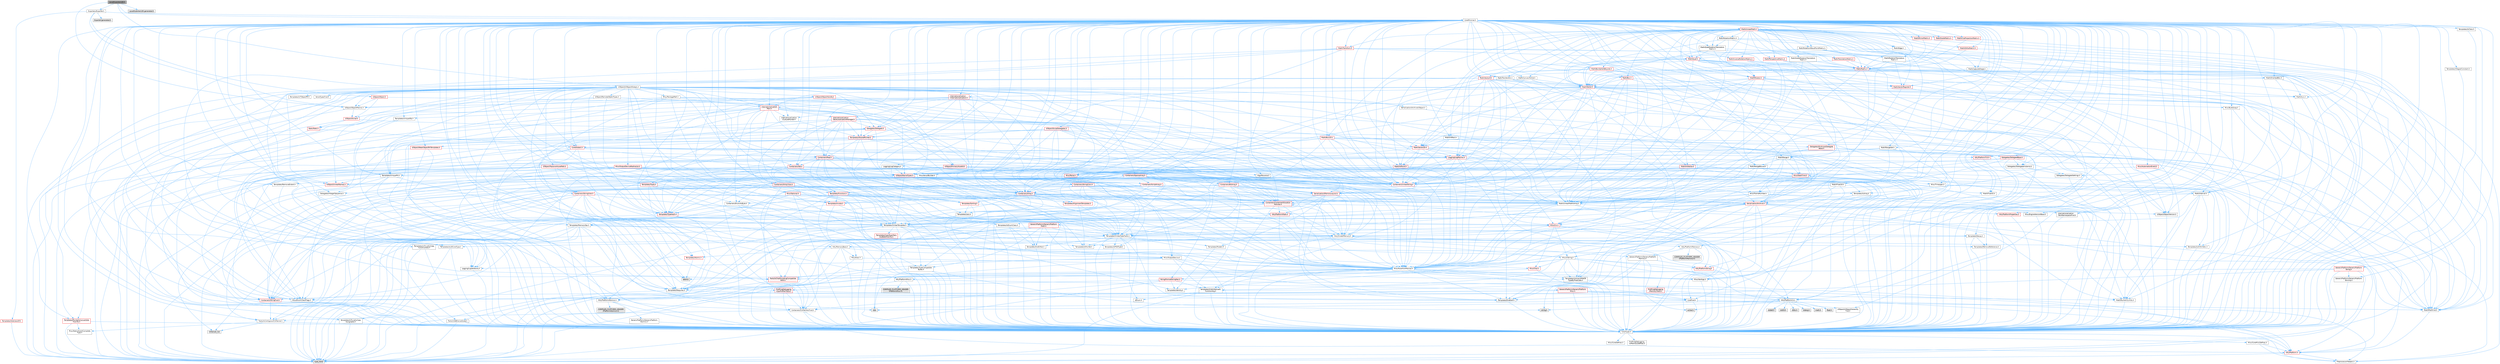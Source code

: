digraph "LevelExporterLOD.h"
{
 // INTERACTIVE_SVG=YES
 // LATEX_PDF_SIZE
  bgcolor="transparent";
  edge [fontname=Helvetica,fontsize=10,labelfontname=Helvetica,labelfontsize=10];
  node [fontname=Helvetica,fontsize=10,shape=box,height=0.2,width=0.4];
  Node1 [id="Node000001",label="LevelExporterLOD.h",height=0.2,width=0.4,color="gray40", fillcolor="grey60", style="filled", fontcolor="black",tooltip=" "];
  Node1 -> Node2 [id="edge1_Node000001_Node000002",color="steelblue1",style="solid",tooltip=" "];
  Node2 [id="Node000002",label="CoreMinimal.h",height=0.2,width=0.4,color="grey40", fillcolor="white", style="filled",URL="$d7/d67/CoreMinimal_8h.html",tooltip=" "];
  Node2 -> Node3 [id="edge2_Node000002_Node000003",color="steelblue1",style="solid",tooltip=" "];
  Node3 [id="Node000003",label="CoreTypes.h",height=0.2,width=0.4,color="grey40", fillcolor="white", style="filled",URL="$dc/dec/CoreTypes_8h.html",tooltip=" "];
  Node3 -> Node4 [id="edge3_Node000003_Node000004",color="steelblue1",style="solid",tooltip=" "];
  Node4 [id="Node000004",label="HAL/Platform.h",height=0.2,width=0.4,color="red", fillcolor="#FFF0F0", style="filled",URL="$d9/dd0/Platform_8h.html",tooltip=" "];
  Node4 -> Node7 [id="edge4_Node000004_Node000007",color="steelblue1",style="solid",tooltip=" "];
  Node7 [id="Node000007",label="type_traits",height=0.2,width=0.4,color="grey60", fillcolor="#E0E0E0", style="filled",tooltip=" "];
  Node4 -> Node8 [id="edge5_Node000004_Node000008",color="steelblue1",style="solid",tooltip=" "];
  Node8 [id="Node000008",label="PreprocessorHelpers.h",height=0.2,width=0.4,color="grey40", fillcolor="white", style="filled",URL="$db/ddb/PreprocessorHelpers_8h.html",tooltip=" "];
  Node3 -> Node14 [id="edge6_Node000003_Node000014",color="steelblue1",style="solid",tooltip=" "];
  Node14 [id="Node000014",label="ProfilingDebugging\l/UMemoryDefines.h",height=0.2,width=0.4,color="grey40", fillcolor="white", style="filled",URL="$d2/da2/UMemoryDefines_8h.html",tooltip=" "];
  Node3 -> Node15 [id="edge7_Node000003_Node000015",color="steelblue1",style="solid",tooltip=" "];
  Node15 [id="Node000015",label="Misc/CoreMiscDefines.h",height=0.2,width=0.4,color="grey40", fillcolor="white", style="filled",URL="$da/d38/CoreMiscDefines_8h.html",tooltip=" "];
  Node15 -> Node4 [id="edge8_Node000015_Node000004",color="steelblue1",style="solid",tooltip=" "];
  Node15 -> Node8 [id="edge9_Node000015_Node000008",color="steelblue1",style="solid",tooltip=" "];
  Node3 -> Node16 [id="edge10_Node000003_Node000016",color="steelblue1",style="solid",tooltip=" "];
  Node16 [id="Node000016",label="Misc/CoreDefines.h",height=0.2,width=0.4,color="grey40", fillcolor="white", style="filled",URL="$d3/dd2/CoreDefines_8h.html",tooltip=" "];
  Node2 -> Node17 [id="edge11_Node000002_Node000017",color="steelblue1",style="solid",tooltip=" "];
  Node17 [id="Node000017",label="CoreFwd.h",height=0.2,width=0.4,color="grey40", fillcolor="white", style="filled",URL="$d1/d1e/CoreFwd_8h.html",tooltip=" "];
  Node17 -> Node3 [id="edge12_Node000017_Node000003",color="steelblue1",style="solid",tooltip=" "];
  Node17 -> Node18 [id="edge13_Node000017_Node000018",color="steelblue1",style="solid",tooltip=" "];
  Node18 [id="Node000018",label="Containers/ContainersFwd.h",height=0.2,width=0.4,color="grey40", fillcolor="white", style="filled",URL="$d4/d0a/ContainersFwd_8h.html",tooltip=" "];
  Node18 -> Node4 [id="edge14_Node000018_Node000004",color="steelblue1",style="solid",tooltip=" "];
  Node18 -> Node3 [id="edge15_Node000018_Node000003",color="steelblue1",style="solid",tooltip=" "];
  Node18 -> Node19 [id="edge16_Node000018_Node000019",color="steelblue1",style="solid",tooltip=" "];
  Node19 [id="Node000019",label="Traits/IsContiguousContainer.h",height=0.2,width=0.4,color="grey40", fillcolor="white", style="filled",URL="$d5/d3c/IsContiguousContainer_8h.html",tooltip=" "];
  Node19 -> Node3 [id="edge17_Node000019_Node000003",color="steelblue1",style="solid",tooltip=" "];
  Node19 -> Node20 [id="edge18_Node000019_Node000020",color="steelblue1",style="solid",tooltip=" "];
  Node20 [id="Node000020",label="Misc/StaticAssertComplete\lType.h",height=0.2,width=0.4,color="grey40", fillcolor="white", style="filled",URL="$d5/d4e/StaticAssertCompleteType_8h.html",tooltip=" "];
  Node19 -> Node21 [id="edge19_Node000019_Node000021",color="steelblue1",style="solid",tooltip=" "];
  Node21 [id="Node000021",label="initializer_list",height=0.2,width=0.4,color="grey60", fillcolor="#E0E0E0", style="filled",tooltip=" "];
  Node17 -> Node22 [id="edge20_Node000017_Node000022",color="steelblue1",style="solid",tooltip=" "];
  Node22 [id="Node000022",label="Math/MathFwd.h",height=0.2,width=0.4,color="grey40", fillcolor="white", style="filled",URL="$d2/d10/MathFwd_8h.html",tooltip=" "];
  Node22 -> Node4 [id="edge21_Node000022_Node000004",color="steelblue1",style="solid",tooltip=" "];
  Node17 -> Node23 [id="edge22_Node000017_Node000023",color="steelblue1",style="solid",tooltip=" "];
  Node23 [id="Node000023",label="UObject/UObjectHierarchy\lFwd.h",height=0.2,width=0.4,color="grey40", fillcolor="white", style="filled",URL="$d3/d13/UObjectHierarchyFwd_8h.html",tooltip=" "];
  Node2 -> Node23 [id="edge23_Node000002_Node000023",color="steelblue1",style="solid",tooltip=" "];
  Node2 -> Node18 [id="edge24_Node000002_Node000018",color="steelblue1",style="solid",tooltip=" "];
  Node2 -> Node24 [id="edge25_Node000002_Node000024",color="steelblue1",style="solid",tooltip=" "];
  Node24 [id="Node000024",label="Misc/VarArgs.h",height=0.2,width=0.4,color="grey40", fillcolor="white", style="filled",URL="$d5/d6f/VarArgs_8h.html",tooltip=" "];
  Node24 -> Node3 [id="edge26_Node000024_Node000003",color="steelblue1",style="solid",tooltip=" "];
  Node2 -> Node25 [id="edge27_Node000002_Node000025",color="steelblue1",style="solid",tooltip=" "];
  Node25 [id="Node000025",label="Logging/LogVerbosity.h",height=0.2,width=0.4,color="grey40", fillcolor="white", style="filled",URL="$d2/d8f/LogVerbosity_8h.html",tooltip=" "];
  Node25 -> Node3 [id="edge28_Node000025_Node000003",color="steelblue1",style="solid",tooltip=" "];
  Node2 -> Node26 [id="edge29_Node000002_Node000026",color="steelblue1",style="solid",tooltip=" "];
  Node26 [id="Node000026",label="Misc/OutputDevice.h",height=0.2,width=0.4,color="grey40", fillcolor="white", style="filled",URL="$d7/d32/OutputDevice_8h.html",tooltip=" "];
  Node26 -> Node17 [id="edge30_Node000026_Node000017",color="steelblue1",style="solid",tooltip=" "];
  Node26 -> Node3 [id="edge31_Node000026_Node000003",color="steelblue1",style="solid",tooltip=" "];
  Node26 -> Node25 [id="edge32_Node000026_Node000025",color="steelblue1",style="solid",tooltip=" "];
  Node26 -> Node24 [id="edge33_Node000026_Node000024",color="steelblue1",style="solid",tooltip=" "];
  Node26 -> Node27 [id="edge34_Node000026_Node000027",color="steelblue1",style="solid",tooltip=" "];
  Node27 [id="Node000027",label="Templates/IsArrayOrRefOf\lTypeByPredicate.h",height=0.2,width=0.4,color="grey40", fillcolor="white", style="filled",URL="$d6/da1/IsArrayOrRefOfTypeByPredicate_8h.html",tooltip=" "];
  Node27 -> Node3 [id="edge35_Node000027_Node000003",color="steelblue1",style="solid",tooltip=" "];
  Node26 -> Node28 [id="edge36_Node000026_Node000028",color="steelblue1",style="solid",tooltip=" "];
  Node28 [id="Node000028",label="Templates/IsValidVariadic\lFunctionArg.h",height=0.2,width=0.4,color="grey40", fillcolor="white", style="filled",URL="$d0/dc8/IsValidVariadicFunctionArg_8h.html",tooltip=" "];
  Node28 -> Node3 [id="edge37_Node000028_Node000003",color="steelblue1",style="solid",tooltip=" "];
  Node28 -> Node29 [id="edge38_Node000028_Node000029",color="steelblue1",style="solid",tooltip=" "];
  Node29 [id="Node000029",label="IsEnum.h",height=0.2,width=0.4,color="grey40", fillcolor="white", style="filled",URL="$d4/de5/IsEnum_8h.html",tooltip=" "];
  Node28 -> Node7 [id="edge39_Node000028_Node000007",color="steelblue1",style="solid",tooltip=" "];
  Node26 -> Node30 [id="edge40_Node000026_Node000030",color="steelblue1",style="solid",tooltip=" "];
  Node30 [id="Node000030",label="Traits/IsCharEncodingCompatible\lWith.h",height=0.2,width=0.4,color="red", fillcolor="#FFF0F0", style="filled",URL="$df/dd1/IsCharEncodingCompatibleWith_8h.html",tooltip=" "];
  Node30 -> Node7 [id="edge41_Node000030_Node000007",color="steelblue1",style="solid",tooltip=" "];
  Node2 -> Node32 [id="edge42_Node000002_Node000032",color="steelblue1",style="solid",tooltip=" "];
  Node32 [id="Node000032",label="HAL/PlatformCrt.h",height=0.2,width=0.4,color="grey40", fillcolor="white", style="filled",URL="$d8/d75/PlatformCrt_8h.html",tooltip=" "];
  Node32 -> Node33 [id="edge43_Node000032_Node000033",color="steelblue1",style="solid",tooltip=" "];
  Node33 [id="Node000033",label="new",height=0.2,width=0.4,color="grey60", fillcolor="#E0E0E0", style="filled",tooltip=" "];
  Node32 -> Node34 [id="edge44_Node000032_Node000034",color="steelblue1",style="solid",tooltip=" "];
  Node34 [id="Node000034",label="wchar.h",height=0.2,width=0.4,color="grey60", fillcolor="#E0E0E0", style="filled",tooltip=" "];
  Node32 -> Node35 [id="edge45_Node000032_Node000035",color="steelblue1",style="solid",tooltip=" "];
  Node35 [id="Node000035",label="stddef.h",height=0.2,width=0.4,color="grey60", fillcolor="#E0E0E0", style="filled",tooltip=" "];
  Node32 -> Node36 [id="edge46_Node000032_Node000036",color="steelblue1",style="solid",tooltip=" "];
  Node36 [id="Node000036",label="stdlib.h",height=0.2,width=0.4,color="grey60", fillcolor="#E0E0E0", style="filled",tooltip=" "];
  Node32 -> Node37 [id="edge47_Node000032_Node000037",color="steelblue1",style="solid",tooltip=" "];
  Node37 [id="Node000037",label="stdio.h",height=0.2,width=0.4,color="grey60", fillcolor="#E0E0E0", style="filled",tooltip=" "];
  Node32 -> Node38 [id="edge48_Node000032_Node000038",color="steelblue1",style="solid",tooltip=" "];
  Node38 [id="Node000038",label="stdarg.h",height=0.2,width=0.4,color="grey60", fillcolor="#E0E0E0", style="filled",tooltip=" "];
  Node32 -> Node39 [id="edge49_Node000032_Node000039",color="steelblue1",style="solid",tooltip=" "];
  Node39 [id="Node000039",label="math.h",height=0.2,width=0.4,color="grey60", fillcolor="#E0E0E0", style="filled",tooltip=" "];
  Node32 -> Node40 [id="edge50_Node000032_Node000040",color="steelblue1",style="solid",tooltip=" "];
  Node40 [id="Node000040",label="float.h",height=0.2,width=0.4,color="grey60", fillcolor="#E0E0E0", style="filled",tooltip=" "];
  Node32 -> Node41 [id="edge51_Node000032_Node000041",color="steelblue1",style="solid",tooltip=" "];
  Node41 [id="Node000041",label="string.h",height=0.2,width=0.4,color="grey60", fillcolor="#E0E0E0", style="filled",tooltip=" "];
  Node2 -> Node42 [id="edge52_Node000002_Node000042",color="steelblue1",style="solid",tooltip=" "];
  Node42 [id="Node000042",label="HAL/PlatformMisc.h",height=0.2,width=0.4,color="grey40", fillcolor="white", style="filled",URL="$d0/df5/PlatformMisc_8h.html",tooltip=" "];
  Node42 -> Node3 [id="edge53_Node000042_Node000003",color="steelblue1",style="solid",tooltip=" "];
  Node42 -> Node43 [id="edge54_Node000042_Node000043",color="steelblue1",style="solid",tooltip=" "];
  Node43 [id="Node000043",label="GenericPlatform/GenericPlatform\lMisc.h",height=0.2,width=0.4,color="red", fillcolor="#FFF0F0", style="filled",URL="$db/d9a/GenericPlatformMisc_8h.html",tooltip=" "];
  Node43 -> Node44 [id="edge55_Node000043_Node000044",color="steelblue1",style="solid",tooltip=" "];
  Node44 [id="Node000044",label="Containers/StringFwd.h",height=0.2,width=0.4,color="red", fillcolor="#FFF0F0", style="filled",URL="$df/d37/StringFwd_8h.html",tooltip=" "];
  Node44 -> Node3 [id="edge56_Node000044_Node000003",color="steelblue1",style="solid",tooltip=" "];
  Node44 -> Node19 [id="edge57_Node000044_Node000019",color="steelblue1",style="solid",tooltip=" "];
  Node43 -> Node17 [id="edge58_Node000043_Node000017",color="steelblue1",style="solid",tooltip=" "];
  Node43 -> Node3 [id="edge59_Node000043_Node000003",color="steelblue1",style="solid",tooltip=" "];
  Node43 -> Node32 [id="edge60_Node000043_Node000032",color="steelblue1",style="solid",tooltip=" "];
  Node43 -> Node47 [id="edge61_Node000043_Node000047",color="steelblue1",style="solid",tooltip=" "];
  Node47 [id="Node000047",label="Math/NumericLimits.h",height=0.2,width=0.4,color="grey40", fillcolor="white", style="filled",URL="$df/d1b/NumericLimits_8h.html",tooltip=" "];
  Node47 -> Node3 [id="edge62_Node000047_Node000003",color="steelblue1",style="solid",tooltip=" "];
  Node43 -> Node49 [id="edge63_Node000043_Node000049",color="steelblue1",style="solid",tooltip=" "];
  Node49 [id="Node000049",label="Misc/EnumClassFlags.h",height=0.2,width=0.4,color="grey40", fillcolor="white", style="filled",URL="$d8/de7/EnumClassFlags_8h.html",tooltip=" "];
  Node42 -> Node52 [id="edge64_Node000042_Node000052",color="steelblue1",style="solid",tooltip=" "];
  Node52 [id="Node000052",label="COMPILED_PLATFORM_HEADER\l(PlatformMisc.h)",height=0.2,width=0.4,color="grey60", fillcolor="#E0E0E0", style="filled",tooltip=" "];
  Node42 -> Node53 [id="edge65_Node000042_Node000053",color="steelblue1",style="solid",tooltip=" "];
  Node53 [id="Node000053",label="ProfilingDebugging\l/CpuProfilerTrace.h",height=0.2,width=0.4,color="red", fillcolor="#FFF0F0", style="filled",URL="$da/dcb/CpuProfilerTrace_8h.html",tooltip=" "];
  Node53 -> Node3 [id="edge66_Node000053_Node000003",color="steelblue1",style="solid",tooltip=" "];
  Node53 -> Node18 [id="edge67_Node000053_Node000018",color="steelblue1",style="solid",tooltip=" "];
  Node53 -> Node54 [id="edge68_Node000053_Node000054",color="steelblue1",style="solid",tooltip=" "];
  Node54 [id="Node000054",label="HAL/PlatformAtomics.h",height=0.2,width=0.4,color="grey40", fillcolor="white", style="filled",URL="$d3/d36/PlatformAtomics_8h.html",tooltip=" "];
  Node54 -> Node3 [id="edge69_Node000054_Node000003",color="steelblue1",style="solid",tooltip=" "];
  Node54 -> Node55 [id="edge70_Node000054_Node000055",color="steelblue1",style="solid",tooltip=" "];
  Node55 [id="Node000055",label="GenericPlatform/GenericPlatform\lAtomics.h",height=0.2,width=0.4,color="grey40", fillcolor="white", style="filled",URL="$da/d72/GenericPlatformAtomics_8h.html",tooltip=" "];
  Node55 -> Node3 [id="edge71_Node000055_Node000003",color="steelblue1",style="solid",tooltip=" "];
  Node54 -> Node56 [id="edge72_Node000054_Node000056",color="steelblue1",style="solid",tooltip=" "];
  Node56 [id="Node000056",label="COMPILED_PLATFORM_HEADER\l(PlatformAtomics.h)",height=0.2,width=0.4,color="grey60", fillcolor="#E0E0E0", style="filled",tooltip=" "];
  Node53 -> Node8 [id="edge73_Node000053_Node000008",color="steelblue1",style="solid",tooltip=" "];
  Node2 -> Node61 [id="edge74_Node000002_Node000061",color="steelblue1",style="solid",tooltip=" "];
  Node61 [id="Node000061",label="Misc/AssertionMacros.h",height=0.2,width=0.4,color="grey40", fillcolor="white", style="filled",URL="$d0/dfa/AssertionMacros_8h.html",tooltip=" "];
  Node61 -> Node3 [id="edge75_Node000061_Node000003",color="steelblue1",style="solid",tooltip=" "];
  Node61 -> Node4 [id="edge76_Node000061_Node000004",color="steelblue1",style="solid",tooltip=" "];
  Node61 -> Node42 [id="edge77_Node000061_Node000042",color="steelblue1",style="solid",tooltip=" "];
  Node61 -> Node8 [id="edge78_Node000061_Node000008",color="steelblue1",style="solid",tooltip=" "];
  Node61 -> Node62 [id="edge79_Node000061_Node000062",color="steelblue1",style="solid",tooltip=" "];
  Node62 [id="Node000062",label="Templates/EnableIf.h",height=0.2,width=0.4,color="grey40", fillcolor="white", style="filled",URL="$d7/d60/EnableIf_8h.html",tooltip=" "];
  Node62 -> Node3 [id="edge80_Node000062_Node000003",color="steelblue1",style="solid",tooltip=" "];
  Node61 -> Node27 [id="edge81_Node000061_Node000027",color="steelblue1",style="solid",tooltip=" "];
  Node61 -> Node28 [id="edge82_Node000061_Node000028",color="steelblue1",style="solid",tooltip=" "];
  Node61 -> Node30 [id="edge83_Node000061_Node000030",color="steelblue1",style="solid",tooltip=" "];
  Node61 -> Node24 [id="edge84_Node000061_Node000024",color="steelblue1",style="solid",tooltip=" "];
  Node61 -> Node63 [id="edge85_Node000061_Node000063",color="steelblue1",style="solid",tooltip=" "];
  Node63 [id="Node000063",label="String/FormatStringSan.h",height=0.2,width=0.4,color="red", fillcolor="#FFF0F0", style="filled",URL="$d3/d8b/FormatStringSan_8h.html",tooltip=" "];
  Node63 -> Node7 [id="edge86_Node000063_Node000007",color="steelblue1",style="solid",tooltip=" "];
  Node63 -> Node3 [id="edge87_Node000063_Node000003",color="steelblue1",style="solid",tooltip=" "];
  Node63 -> Node64 [id="edge88_Node000063_Node000064",color="steelblue1",style="solid",tooltip=" "];
  Node64 [id="Node000064",label="Templates/Requires.h",height=0.2,width=0.4,color="grey40", fillcolor="white", style="filled",URL="$dc/d96/Requires_8h.html",tooltip=" "];
  Node64 -> Node62 [id="edge89_Node000064_Node000062",color="steelblue1",style="solid",tooltip=" "];
  Node64 -> Node7 [id="edge90_Node000064_Node000007",color="steelblue1",style="solid",tooltip=" "];
  Node63 -> Node65 [id="edge91_Node000063_Node000065",color="steelblue1",style="solid",tooltip=" "];
  Node65 [id="Node000065",label="Templates/Identity.h",height=0.2,width=0.4,color="grey40", fillcolor="white", style="filled",URL="$d0/dd5/Identity_8h.html",tooltip=" "];
  Node63 -> Node28 [id="edge92_Node000063_Node000028",color="steelblue1",style="solid",tooltip=" "];
  Node63 -> Node18 [id="edge93_Node000063_Node000018",color="steelblue1",style="solid",tooltip=" "];
  Node61 -> Node69 [id="edge94_Node000061_Node000069",color="steelblue1",style="solid",tooltip=" "];
  Node69 [id="Node000069",label="atomic",height=0.2,width=0.4,color="grey60", fillcolor="#E0E0E0", style="filled",tooltip=" "];
  Node2 -> Node70 [id="edge95_Node000002_Node000070",color="steelblue1",style="solid",tooltip=" "];
  Node70 [id="Node000070",label="Templates/IsPointer.h",height=0.2,width=0.4,color="grey40", fillcolor="white", style="filled",URL="$d7/d05/IsPointer_8h.html",tooltip=" "];
  Node70 -> Node3 [id="edge96_Node000070_Node000003",color="steelblue1",style="solid",tooltip=" "];
  Node2 -> Node71 [id="edge97_Node000002_Node000071",color="steelblue1",style="solid",tooltip=" "];
  Node71 [id="Node000071",label="HAL/PlatformMemory.h",height=0.2,width=0.4,color="grey40", fillcolor="white", style="filled",URL="$de/d68/PlatformMemory_8h.html",tooltip=" "];
  Node71 -> Node3 [id="edge98_Node000071_Node000003",color="steelblue1",style="solid",tooltip=" "];
  Node71 -> Node72 [id="edge99_Node000071_Node000072",color="steelblue1",style="solid",tooltip=" "];
  Node72 [id="Node000072",label="GenericPlatform/GenericPlatform\lMemory.h",height=0.2,width=0.4,color="grey40", fillcolor="white", style="filled",URL="$dd/d22/GenericPlatformMemory_8h.html",tooltip=" "];
  Node72 -> Node17 [id="edge100_Node000072_Node000017",color="steelblue1",style="solid",tooltip=" "];
  Node72 -> Node3 [id="edge101_Node000072_Node000003",color="steelblue1",style="solid",tooltip=" "];
  Node72 -> Node73 [id="edge102_Node000072_Node000073",color="steelblue1",style="solid",tooltip=" "];
  Node73 [id="Node000073",label="HAL/PlatformString.h",height=0.2,width=0.4,color="red", fillcolor="#FFF0F0", style="filled",URL="$db/db5/PlatformString_8h.html",tooltip=" "];
  Node73 -> Node3 [id="edge103_Node000073_Node000003",color="steelblue1",style="solid",tooltip=" "];
  Node72 -> Node41 [id="edge104_Node000072_Node000041",color="steelblue1",style="solid",tooltip=" "];
  Node72 -> Node34 [id="edge105_Node000072_Node000034",color="steelblue1",style="solid",tooltip=" "];
  Node71 -> Node75 [id="edge106_Node000071_Node000075",color="steelblue1",style="solid",tooltip=" "];
  Node75 [id="Node000075",label="COMPILED_PLATFORM_HEADER\l(PlatformMemory.h)",height=0.2,width=0.4,color="grey60", fillcolor="#E0E0E0", style="filled",tooltip=" "];
  Node2 -> Node54 [id="edge107_Node000002_Node000054",color="steelblue1",style="solid",tooltip=" "];
  Node2 -> Node76 [id="edge108_Node000002_Node000076",color="steelblue1",style="solid",tooltip=" "];
  Node76 [id="Node000076",label="Misc/Exec.h",height=0.2,width=0.4,color="grey40", fillcolor="white", style="filled",URL="$de/ddb/Exec_8h.html",tooltip=" "];
  Node76 -> Node3 [id="edge109_Node000076_Node000003",color="steelblue1",style="solid",tooltip=" "];
  Node76 -> Node61 [id="edge110_Node000076_Node000061",color="steelblue1",style="solid",tooltip=" "];
  Node2 -> Node77 [id="edge111_Node000002_Node000077",color="steelblue1",style="solid",tooltip=" "];
  Node77 [id="Node000077",label="HAL/MemoryBase.h",height=0.2,width=0.4,color="grey40", fillcolor="white", style="filled",URL="$d6/d9f/MemoryBase_8h.html",tooltip=" "];
  Node77 -> Node3 [id="edge112_Node000077_Node000003",color="steelblue1",style="solid",tooltip=" "];
  Node77 -> Node54 [id="edge113_Node000077_Node000054",color="steelblue1",style="solid",tooltip=" "];
  Node77 -> Node32 [id="edge114_Node000077_Node000032",color="steelblue1",style="solid",tooltip=" "];
  Node77 -> Node76 [id="edge115_Node000077_Node000076",color="steelblue1",style="solid",tooltip=" "];
  Node77 -> Node26 [id="edge116_Node000077_Node000026",color="steelblue1",style="solid",tooltip=" "];
  Node77 -> Node78 [id="edge117_Node000077_Node000078",color="steelblue1",style="solid",tooltip=" "];
  Node78 [id="Node000078",label="Templates/Atomic.h",height=0.2,width=0.4,color="red", fillcolor="#FFF0F0", style="filled",URL="$d3/d91/Atomic_8h.html",tooltip=" "];
  Node78 -> Node69 [id="edge118_Node000078_Node000069",color="steelblue1",style="solid",tooltip=" "];
  Node2 -> Node87 [id="edge119_Node000002_Node000087",color="steelblue1",style="solid",tooltip=" "];
  Node87 [id="Node000087",label="HAL/UnrealMemory.h",height=0.2,width=0.4,color="grey40", fillcolor="white", style="filled",URL="$d9/d96/UnrealMemory_8h.html",tooltip=" "];
  Node87 -> Node3 [id="edge120_Node000087_Node000003",color="steelblue1",style="solid",tooltip=" "];
  Node87 -> Node72 [id="edge121_Node000087_Node000072",color="steelblue1",style="solid",tooltip=" "];
  Node87 -> Node77 [id="edge122_Node000087_Node000077",color="steelblue1",style="solid",tooltip=" "];
  Node87 -> Node71 [id="edge123_Node000087_Node000071",color="steelblue1",style="solid",tooltip=" "];
  Node87 -> Node88 [id="edge124_Node000087_Node000088",color="steelblue1",style="solid",tooltip=" "];
  Node88 [id="Node000088",label="ProfilingDebugging\l/MemoryTrace.h",height=0.2,width=0.4,color="red", fillcolor="#FFF0F0", style="filled",URL="$da/dd7/MemoryTrace_8h.html",tooltip=" "];
  Node88 -> Node4 [id="edge125_Node000088_Node000004",color="steelblue1",style="solid",tooltip=" "];
  Node88 -> Node49 [id="edge126_Node000088_Node000049",color="steelblue1",style="solid",tooltip=" "];
  Node87 -> Node70 [id="edge127_Node000087_Node000070",color="steelblue1",style="solid",tooltip=" "];
  Node2 -> Node89 [id="edge128_Node000002_Node000089",color="steelblue1",style="solid",tooltip=" "];
  Node89 [id="Node000089",label="Templates/IsArithmetic.h",height=0.2,width=0.4,color="grey40", fillcolor="white", style="filled",URL="$d2/d5d/IsArithmetic_8h.html",tooltip=" "];
  Node89 -> Node3 [id="edge129_Node000089_Node000003",color="steelblue1",style="solid",tooltip=" "];
  Node2 -> Node83 [id="edge130_Node000002_Node000083",color="steelblue1",style="solid",tooltip=" "];
  Node83 [id="Node000083",label="Templates/AndOrNot.h",height=0.2,width=0.4,color="grey40", fillcolor="white", style="filled",URL="$db/d0a/AndOrNot_8h.html",tooltip=" "];
  Node83 -> Node3 [id="edge131_Node000083_Node000003",color="steelblue1",style="solid",tooltip=" "];
  Node2 -> Node90 [id="edge132_Node000002_Node000090",color="steelblue1",style="solid",tooltip=" "];
  Node90 [id="Node000090",label="Templates/IsPODType.h",height=0.2,width=0.4,color="grey40", fillcolor="white", style="filled",URL="$d7/db1/IsPODType_8h.html",tooltip=" "];
  Node90 -> Node3 [id="edge133_Node000090_Node000003",color="steelblue1",style="solid",tooltip=" "];
  Node2 -> Node91 [id="edge134_Node000002_Node000091",color="steelblue1",style="solid",tooltip=" "];
  Node91 [id="Node000091",label="Templates/IsUECoreType.h",height=0.2,width=0.4,color="grey40", fillcolor="white", style="filled",URL="$d1/db8/IsUECoreType_8h.html",tooltip=" "];
  Node91 -> Node3 [id="edge135_Node000091_Node000003",color="steelblue1",style="solid",tooltip=" "];
  Node91 -> Node7 [id="edge136_Node000091_Node000007",color="steelblue1",style="solid",tooltip=" "];
  Node2 -> Node84 [id="edge137_Node000002_Node000084",color="steelblue1",style="solid",tooltip=" "];
  Node84 [id="Node000084",label="Templates/IsTriviallyCopy\lConstructible.h",height=0.2,width=0.4,color="grey40", fillcolor="white", style="filled",URL="$d3/d78/IsTriviallyCopyConstructible_8h.html",tooltip=" "];
  Node84 -> Node3 [id="edge138_Node000084_Node000003",color="steelblue1",style="solid",tooltip=" "];
  Node84 -> Node7 [id="edge139_Node000084_Node000007",color="steelblue1",style="solid",tooltip=" "];
  Node2 -> Node92 [id="edge140_Node000002_Node000092",color="steelblue1",style="solid",tooltip=" "];
  Node92 [id="Node000092",label="Templates/UnrealTypeTraits.h",height=0.2,width=0.4,color="grey40", fillcolor="white", style="filled",URL="$d2/d2d/UnrealTypeTraits_8h.html",tooltip=" "];
  Node92 -> Node3 [id="edge141_Node000092_Node000003",color="steelblue1",style="solid",tooltip=" "];
  Node92 -> Node70 [id="edge142_Node000092_Node000070",color="steelblue1",style="solid",tooltip=" "];
  Node92 -> Node61 [id="edge143_Node000092_Node000061",color="steelblue1",style="solid",tooltip=" "];
  Node92 -> Node83 [id="edge144_Node000092_Node000083",color="steelblue1",style="solid",tooltip=" "];
  Node92 -> Node62 [id="edge145_Node000092_Node000062",color="steelblue1",style="solid",tooltip=" "];
  Node92 -> Node89 [id="edge146_Node000092_Node000089",color="steelblue1",style="solid",tooltip=" "];
  Node92 -> Node29 [id="edge147_Node000092_Node000029",color="steelblue1",style="solid",tooltip=" "];
  Node92 -> Node93 [id="edge148_Node000092_Node000093",color="steelblue1",style="solid",tooltip=" "];
  Node93 [id="Node000093",label="Templates/Models.h",height=0.2,width=0.4,color="grey40", fillcolor="white", style="filled",URL="$d3/d0c/Models_8h.html",tooltip=" "];
  Node93 -> Node65 [id="edge149_Node000093_Node000065",color="steelblue1",style="solid",tooltip=" "];
  Node92 -> Node90 [id="edge150_Node000092_Node000090",color="steelblue1",style="solid",tooltip=" "];
  Node92 -> Node91 [id="edge151_Node000092_Node000091",color="steelblue1",style="solid",tooltip=" "];
  Node92 -> Node84 [id="edge152_Node000092_Node000084",color="steelblue1",style="solid",tooltip=" "];
  Node2 -> Node62 [id="edge153_Node000002_Node000062",color="steelblue1",style="solid",tooltip=" "];
  Node2 -> Node94 [id="edge154_Node000002_Node000094",color="steelblue1",style="solid",tooltip=" "];
  Node94 [id="Node000094",label="Templates/RemoveReference.h",height=0.2,width=0.4,color="grey40", fillcolor="white", style="filled",URL="$da/dbe/RemoveReference_8h.html",tooltip=" "];
  Node94 -> Node3 [id="edge155_Node000094_Node000003",color="steelblue1",style="solid",tooltip=" "];
  Node2 -> Node95 [id="edge156_Node000002_Node000095",color="steelblue1",style="solid",tooltip=" "];
  Node95 [id="Node000095",label="Templates/IntegralConstant.h",height=0.2,width=0.4,color="grey40", fillcolor="white", style="filled",URL="$db/d1b/IntegralConstant_8h.html",tooltip=" "];
  Node95 -> Node3 [id="edge157_Node000095_Node000003",color="steelblue1",style="solid",tooltip=" "];
  Node2 -> Node96 [id="edge158_Node000002_Node000096",color="steelblue1",style="solid",tooltip=" "];
  Node96 [id="Node000096",label="Templates/IsClass.h",height=0.2,width=0.4,color="grey40", fillcolor="white", style="filled",URL="$db/dcb/IsClass_8h.html",tooltip=" "];
  Node96 -> Node3 [id="edge159_Node000096_Node000003",color="steelblue1",style="solid",tooltip=" "];
  Node2 -> Node97 [id="edge160_Node000002_Node000097",color="steelblue1",style="solid",tooltip=" "];
  Node97 [id="Node000097",label="Templates/TypeCompatible\lBytes.h",height=0.2,width=0.4,color="grey40", fillcolor="white", style="filled",URL="$df/d0a/TypeCompatibleBytes_8h.html",tooltip=" "];
  Node97 -> Node3 [id="edge161_Node000097_Node000003",color="steelblue1",style="solid",tooltip=" "];
  Node97 -> Node41 [id="edge162_Node000097_Node000041",color="steelblue1",style="solid",tooltip=" "];
  Node97 -> Node33 [id="edge163_Node000097_Node000033",color="steelblue1",style="solid",tooltip=" "];
  Node97 -> Node7 [id="edge164_Node000097_Node000007",color="steelblue1",style="solid",tooltip=" "];
  Node2 -> Node19 [id="edge165_Node000002_Node000019",color="steelblue1",style="solid",tooltip=" "];
  Node2 -> Node98 [id="edge166_Node000002_Node000098",color="steelblue1",style="solid",tooltip=" "];
  Node98 [id="Node000098",label="Templates/UnrealTemplate.h",height=0.2,width=0.4,color="grey40", fillcolor="white", style="filled",URL="$d4/d24/UnrealTemplate_8h.html",tooltip=" "];
  Node98 -> Node3 [id="edge167_Node000098_Node000003",color="steelblue1",style="solid",tooltip=" "];
  Node98 -> Node70 [id="edge168_Node000098_Node000070",color="steelblue1",style="solid",tooltip=" "];
  Node98 -> Node87 [id="edge169_Node000098_Node000087",color="steelblue1",style="solid",tooltip=" "];
  Node98 -> Node99 [id="edge170_Node000098_Node000099",color="steelblue1",style="solid",tooltip=" "];
  Node99 [id="Node000099",label="Templates/CopyQualifiers\lAndRefsFromTo.h",height=0.2,width=0.4,color="red", fillcolor="#FFF0F0", style="filled",URL="$d3/db3/CopyQualifiersAndRefsFromTo_8h.html",tooltip=" "];
  Node98 -> Node92 [id="edge171_Node000098_Node000092",color="steelblue1",style="solid",tooltip=" "];
  Node98 -> Node94 [id="edge172_Node000098_Node000094",color="steelblue1",style="solid",tooltip=" "];
  Node98 -> Node64 [id="edge173_Node000098_Node000064",color="steelblue1",style="solid",tooltip=" "];
  Node98 -> Node97 [id="edge174_Node000098_Node000097",color="steelblue1",style="solid",tooltip=" "];
  Node98 -> Node65 [id="edge175_Node000098_Node000065",color="steelblue1",style="solid",tooltip=" "];
  Node98 -> Node19 [id="edge176_Node000098_Node000019",color="steelblue1",style="solid",tooltip=" "];
  Node98 -> Node101 [id="edge177_Node000098_Node000101",color="steelblue1",style="solid",tooltip=" "];
  Node101 [id="Node000101",label="Traits/UseBitwiseSwap.h",height=0.2,width=0.4,color="grey40", fillcolor="white", style="filled",URL="$db/df3/UseBitwiseSwap_8h.html",tooltip=" "];
  Node101 -> Node3 [id="edge178_Node000101_Node000003",color="steelblue1",style="solid",tooltip=" "];
  Node101 -> Node7 [id="edge179_Node000101_Node000007",color="steelblue1",style="solid",tooltip=" "];
  Node98 -> Node7 [id="edge180_Node000098_Node000007",color="steelblue1",style="solid",tooltip=" "];
  Node2 -> Node47 [id="edge181_Node000002_Node000047",color="steelblue1",style="solid",tooltip=" "];
  Node2 -> Node102 [id="edge182_Node000002_Node000102",color="steelblue1",style="solid",tooltip=" "];
  Node102 [id="Node000102",label="HAL/PlatformMath.h",height=0.2,width=0.4,color="red", fillcolor="#FFF0F0", style="filled",URL="$dc/d53/PlatformMath_8h.html",tooltip=" "];
  Node102 -> Node3 [id="edge183_Node000102_Node000003",color="steelblue1",style="solid",tooltip=" "];
  Node102 -> Node103 [id="edge184_Node000102_Node000103",color="steelblue1",style="solid",tooltip=" "];
  Node103 [id="Node000103",label="GenericPlatform/GenericPlatform\lMath.h",height=0.2,width=0.4,color="red", fillcolor="#FFF0F0", style="filled",URL="$d5/d79/GenericPlatformMath_8h.html",tooltip=" "];
  Node103 -> Node3 [id="edge185_Node000103_Node000003",color="steelblue1",style="solid",tooltip=" "];
  Node103 -> Node18 [id="edge186_Node000103_Node000018",color="steelblue1",style="solid",tooltip=" "];
  Node103 -> Node32 [id="edge187_Node000103_Node000032",color="steelblue1",style="solid",tooltip=" "];
  Node103 -> Node83 [id="edge188_Node000103_Node000083",color="steelblue1",style="solid",tooltip=" "];
  Node103 -> Node104 [id="edge189_Node000103_Node000104",color="steelblue1",style="solid",tooltip=" "];
  Node104 [id="Node000104",label="Templates/Decay.h",height=0.2,width=0.4,color="grey40", fillcolor="white", style="filled",URL="$dd/d0f/Decay_8h.html",tooltip=" "];
  Node104 -> Node3 [id="edge190_Node000104_Node000003",color="steelblue1",style="solid",tooltip=" "];
  Node104 -> Node94 [id="edge191_Node000104_Node000094",color="steelblue1",style="solid",tooltip=" "];
  Node104 -> Node7 [id="edge192_Node000104_Node000007",color="steelblue1",style="solid",tooltip=" "];
  Node103 -> Node92 [id="edge193_Node000103_Node000092",color="steelblue1",style="solid",tooltip=" "];
  Node103 -> Node64 [id="edge194_Node000103_Node000064",color="steelblue1",style="solid",tooltip=" "];
  Node103 -> Node97 [id="edge195_Node000103_Node000097",color="steelblue1",style="solid",tooltip=" "];
  Node103 -> Node7 [id="edge196_Node000103_Node000007",color="steelblue1",style="solid",tooltip=" "];
  Node2 -> Node85 [id="edge197_Node000002_Node000085",color="steelblue1",style="solid",tooltip=" "];
  Node85 [id="Node000085",label="Templates/IsTriviallyCopy\lAssignable.h",height=0.2,width=0.4,color="grey40", fillcolor="white", style="filled",URL="$d2/df2/IsTriviallyCopyAssignable_8h.html",tooltip=" "];
  Node85 -> Node3 [id="edge198_Node000085_Node000003",color="steelblue1",style="solid",tooltip=" "];
  Node85 -> Node7 [id="edge199_Node000085_Node000007",color="steelblue1",style="solid",tooltip=" "];
  Node2 -> Node110 [id="edge200_Node000002_Node000110",color="steelblue1",style="solid",tooltip=" "];
  Node110 [id="Node000110",label="Templates/MemoryOps.h",height=0.2,width=0.4,color="grey40", fillcolor="white", style="filled",URL="$db/dea/MemoryOps_8h.html",tooltip=" "];
  Node110 -> Node3 [id="edge201_Node000110_Node000003",color="steelblue1",style="solid",tooltip=" "];
  Node110 -> Node87 [id="edge202_Node000110_Node000087",color="steelblue1",style="solid",tooltip=" "];
  Node110 -> Node85 [id="edge203_Node000110_Node000085",color="steelblue1",style="solid",tooltip=" "];
  Node110 -> Node84 [id="edge204_Node000110_Node000084",color="steelblue1",style="solid",tooltip=" "];
  Node110 -> Node64 [id="edge205_Node000110_Node000064",color="steelblue1",style="solid",tooltip=" "];
  Node110 -> Node92 [id="edge206_Node000110_Node000092",color="steelblue1",style="solid",tooltip=" "];
  Node110 -> Node101 [id="edge207_Node000110_Node000101",color="steelblue1",style="solid",tooltip=" "];
  Node110 -> Node33 [id="edge208_Node000110_Node000033",color="steelblue1",style="solid",tooltip=" "];
  Node110 -> Node7 [id="edge209_Node000110_Node000007",color="steelblue1",style="solid",tooltip=" "];
  Node2 -> Node111 [id="edge210_Node000002_Node000111",color="steelblue1",style="solid",tooltip=" "];
  Node111 [id="Node000111",label="Containers/ContainerAllocation\lPolicies.h",height=0.2,width=0.4,color="red", fillcolor="#FFF0F0", style="filled",URL="$d7/dff/ContainerAllocationPolicies_8h.html",tooltip=" "];
  Node111 -> Node3 [id="edge211_Node000111_Node000003",color="steelblue1",style="solid",tooltip=" "];
  Node111 -> Node111 [id="edge212_Node000111_Node000111",color="steelblue1",style="solid",tooltip=" "];
  Node111 -> Node102 [id="edge213_Node000111_Node000102",color="steelblue1",style="solid",tooltip=" "];
  Node111 -> Node87 [id="edge214_Node000111_Node000087",color="steelblue1",style="solid",tooltip=" "];
  Node111 -> Node47 [id="edge215_Node000111_Node000047",color="steelblue1",style="solid",tooltip=" "];
  Node111 -> Node61 [id="edge216_Node000111_Node000061",color="steelblue1",style="solid",tooltip=" "];
  Node111 -> Node110 [id="edge217_Node000111_Node000110",color="steelblue1",style="solid",tooltip=" "];
  Node111 -> Node97 [id="edge218_Node000111_Node000097",color="steelblue1",style="solid",tooltip=" "];
  Node111 -> Node7 [id="edge219_Node000111_Node000007",color="steelblue1",style="solid",tooltip=" "];
  Node2 -> Node114 [id="edge220_Node000002_Node000114",color="steelblue1",style="solid",tooltip=" "];
  Node114 [id="Node000114",label="Templates/IsEnumClass.h",height=0.2,width=0.4,color="grey40", fillcolor="white", style="filled",URL="$d7/d15/IsEnumClass_8h.html",tooltip=" "];
  Node114 -> Node3 [id="edge221_Node000114_Node000003",color="steelblue1",style="solid",tooltip=" "];
  Node114 -> Node83 [id="edge222_Node000114_Node000083",color="steelblue1",style="solid",tooltip=" "];
  Node2 -> Node115 [id="edge223_Node000002_Node000115",color="steelblue1",style="solid",tooltip=" "];
  Node115 [id="Node000115",label="HAL/PlatformProperties.h",height=0.2,width=0.4,color="red", fillcolor="#FFF0F0", style="filled",URL="$d9/db0/PlatformProperties_8h.html",tooltip=" "];
  Node115 -> Node3 [id="edge224_Node000115_Node000003",color="steelblue1",style="solid",tooltip=" "];
  Node2 -> Node118 [id="edge225_Node000002_Node000118",color="steelblue1",style="solid",tooltip=" "];
  Node118 [id="Node000118",label="Misc/EngineVersionBase.h",height=0.2,width=0.4,color="grey40", fillcolor="white", style="filled",URL="$d5/d2b/EngineVersionBase_8h.html",tooltip=" "];
  Node118 -> Node3 [id="edge226_Node000118_Node000003",color="steelblue1",style="solid",tooltip=" "];
  Node2 -> Node119 [id="edge227_Node000002_Node000119",color="steelblue1",style="solid",tooltip=" "];
  Node119 [id="Node000119",label="Internationalization\l/TextNamespaceFwd.h",height=0.2,width=0.4,color="grey40", fillcolor="white", style="filled",URL="$d8/d97/TextNamespaceFwd_8h.html",tooltip=" "];
  Node119 -> Node3 [id="edge228_Node000119_Node000003",color="steelblue1",style="solid",tooltip=" "];
  Node2 -> Node120 [id="edge229_Node000002_Node000120",color="steelblue1",style="solid",tooltip=" "];
  Node120 [id="Node000120",label="Serialization/Archive.h",height=0.2,width=0.4,color="red", fillcolor="#FFF0F0", style="filled",URL="$d7/d3b/Archive_8h.html",tooltip=" "];
  Node120 -> Node17 [id="edge230_Node000120_Node000017",color="steelblue1",style="solid",tooltip=" "];
  Node120 -> Node3 [id="edge231_Node000120_Node000003",color="steelblue1",style="solid",tooltip=" "];
  Node120 -> Node115 [id="edge232_Node000120_Node000115",color="steelblue1",style="solid",tooltip=" "];
  Node120 -> Node119 [id="edge233_Node000120_Node000119",color="steelblue1",style="solid",tooltip=" "];
  Node120 -> Node22 [id="edge234_Node000120_Node000022",color="steelblue1",style="solid",tooltip=" "];
  Node120 -> Node61 [id="edge235_Node000120_Node000061",color="steelblue1",style="solid",tooltip=" "];
  Node120 -> Node118 [id="edge236_Node000120_Node000118",color="steelblue1",style="solid",tooltip=" "];
  Node120 -> Node24 [id="edge237_Node000120_Node000024",color="steelblue1",style="solid",tooltip=" "];
  Node120 -> Node62 [id="edge238_Node000120_Node000062",color="steelblue1",style="solid",tooltip=" "];
  Node120 -> Node27 [id="edge239_Node000120_Node000027",color="steelblue1",style="solid",tooltip=" "];
  Node120 -> Node114 [id="edge240_Node000120_Node000114",color="steelblue1",style="solid",tooltip=" "];
  Node120 -> Node28 [id="edge241_Node000120_Node000028",color="steelblue1",style="solid",tooltip=" "];
  Node120 -> Node98 [id="edge242_Node000120_Node000098",color="steelblue1",style="solid",tooltip=" "];
  Node120 -> Node30 [id="edge243_Node000120_Node000030",color="steelblue1",style="solid",tooltip=" "];
  Node120 -> Node123 [id="edge244_Node000120_Node000123",color="steelblue1",style="solid",tooltip=" "];
  Node123 [id="Node000123",label="UObject/ObjectVersion.h",height=0.2,width=0.4,color="grey40", fillcolor="white", style="filled",URL="$da/d63/ObjectVersion_8h.html",tooltip=" "];
  Node123 -> Node3 [id="edge245_Node000123_Node000003",color="steelblue1",style="solid",tooltip=" "];
  Node2 -> Node124 [id="edge246_Node000002_Node000124",color="steelblue1",style="solid",tooltip=" "];
  Node124 [id="Node000124",label="Templates/Less.h",height=0.2,width=0.4,color="grey40", fillcolor="white", style="filled",URL="$de/dc8/Less_8h.html",tooltip=" "];
  Node124 -> Node3 [id="edge247_Node000124_Node000003",color="steelblue1",style="solid",tooltip=" "];
  Node124 -> Node98 [id="edge248_Node000124_Node000098",color="steelblue1",style="solid",tooltip=" "];
  Node2 -> Node125 [id="edge249_Node000002_Node000125",color="steelblue1",style="solid",tooltip=" "];
  Node125 [id="Node000125",label="Templates/Sorting.h",height=0.2,width=0.4,color="red", fillcolor="#FFF0F0", style="filled",URL="$d3/d9e/Sorting_8h.html",tooltip=" "];
  Node125 -> Node3 [id="edge250_Node000125_Node000003",color="steelblue1",style="solid",tooltip=" "];
  Node125 -> Node102 [id="edge251_Node000125_Node000102",color="steelblue1",style="solid",tooltip=" "];
  Node125 -> Node124 [id="edge252_Node000125_Node000124",color="steelblue1",style="solid",tooltip=" "];
  Node2 -> Node136 [id="edge253_Node000002_Node000136",color="steelblue1",style="solid",tooltip=" "];
  Node136 [id="Node000136",label="Misc/Char.h",height=0.2,width=0.4,color="red", fillcolor="#FFF0F0", style="filled",URL="$d0/d58/Char_8h.html",tooltip=" "];
  Node136 -> Node3 [id="edge254_Node000136_Node000003",color="steelblue1",style="solid",tooltip=" "];
  Node136 -> Node7 [id="edge255_Node000136_Node000007",color="steelblue1",style="solid",tooltip=" "];
  Node2 -> Node139 [id="edge256_Node000002_Node000139",color="steelblue1",style="solid",tooltip=" "];
  Node139 [id="Node000139",label="GenericPlatform/GenericPlatform\lStricmp.h",height=0.2,width=0.4,color="grey40", fillcolor="white", style="filled",URL="$d2/d86/GenericPlatformStricmp_8h.html",tooltip=" "];
  Node139 -> Node3 [id="edge257_Node000139_Node000003",color="steelblue1",style="solid",tooltip=" "];
  Node2 -> Node140 [id="edge258_Node000002_Node000140",color="steelblue1",style="solid",tooltip=" "];
  Node140 [id="Node000140",label="GenericPlatform/GenericPlatform\lString.h",height=0.2,width=0.4,color="red", fillcolor="#FFF0F0", style="filled",URL="$dd/d20/GenericPlatformString_8h.html",tooltip=" "];
  Node140 -> Node3 [id="edge259_Node000140_Node000003",color="steelblue1",style="solid",tooltip=" "];
  Node140 -> Node139 [id="edge260_Node000140_Node000139",color="steelblue1",style="solid",tooltip=" "];
  Node140 -> Node62 [id="edge261_Node000140_Node000062",color="steelblue1",style="solid",tooltip=" "];
  Node140 -> Node30 [id="edge262_Node000140_Node000030",color="steelblue1",style="solid",tooltip=" "];
  Node140 -> Node7 [id="edge263_Node000140_Node000007",color="steelblue1",style="solid",tooltip=" "];
  Node2 -> Node73 [id="edge264_Node000002_Node000073",color="steelblue1",style="solid",tooltip=" "];
  Node2 -> Node143 [id="edge265_Node000002_Node000143",color="steelblue1",style="solid",tooltip=" "];
  Node143 [id="Node000143",label="Misc/CString.h",height=0.2,width=0.4,color="grey40", fillcolor="white", style="filled",URL="$d2/d49/CString_8h.html",tooltip=" "];
  Node143 -> Node3 [id="edge266_Node000143_Node000003",color="steelblue1",style="solid",tooltip=" "];
  Node143 -> Node32 [id="edge267_Node000143_Node000032",color="steelblue1",style="solid",tooltip=" "];
  Node143 -> Node73 [id="edge268_Node000143_Node000073",color="steelblue1",style="solid",tooltip=" "];
  Node143 -> Node61 [id="edge269_Node000143_Node000061",color="steelblue1",style="solid",tooltip=" "];
  Node143 -> Node136 [id="edge270_Node000143_Node000136",color="steelblue1",style="solid",tooltip=" "];
  Node143 -> Node24 [id="edge271_Node000143_Node000024",color="steelblue1",style="solid",tooltip=" "];
  Node143 -> Node27 [id="edge272_Node000143_Node000027",color="steelblue1",style="solid",tooltip=" "];
  Node143 -> Node28 [id="edge273_Node000143_Node000028",color="steelblue1",style="solid",tooltip=" "];
  Node143 -> Node30 [id="edge274_Node000143_Node000030",color="steelblue1",style="solid",tooltip=" "];
  Node2 -> Node144 [id="edge275_Node000002_Node000144",color="steelblue1",style="solid",tooltip=" "];
  Node144 [id="Node000144",label="Misc/Crc.h",height=0.2,width=0.4,color="red", fillcolor="#FFF0F0", style="filled",URL="$d4/dd2/Crc_8h.html",tooltip=" "];
  Node144 -> Node3 [id="edge276_Node000144_Node000003",color="steelblue1",style="solid",tooltip=" "];
  Node144 -> Node73 [id="edge277_Node000144_Node000073",color="steelblue1",style="solid",tooltip=" "];
  Node144 -> Node61 [id="edge278_Node000144_Node000061",color="steelblue1",style="solid",tooltip=" "];
  Node144 -> Node143 [id="edge279_Node000144_Node000143",color="steelblue1",style="solid",tooltip=" "];
  Node144 -> Node136 [id="edge280_Node000144_Node000136",color="steelblue1",style="solid",tooltip=" "];
  Node144 -> Node92 [id="edge281_Node000144_Node000092",color="steelblue1",style="solid",tooltip=" "];
  Node2 -> Node135 [id="edge282_Node000002_Node000135",color="steelblue1",style="solid",tooltip=" "];
  Node135 [id="Node000135",label="Math/UnrealMathUtility.h",height=0.2,width=0.4,color="grey40", fillcolor="white", style="filled",URL="$db/db8/UnrealMathUtility_8h.html",tooltip=" "];
  Node135 -> Node3 [id="edge283_Node000135_Node000003",color="steelblue1",style="solid",tooltip=" "];
  Node135 -> Node61 [id="edge284_Node000135_Node000061",color="steelblue1",style="solid",tooltip=" "];
  Node135 -> Node102 [id="edge285_Node000135_Node000102",color="steelblue1",style="solid",tooltip=" "];
  Node135 -> Node22 [id="edge286_Node000135_Node000022",color="steelblue1",style="solid",tooltip=" "];
  Node135 -> Node65 [id="edge287_Node000135_Node000065",color="steelblue1",style="solid",tooltip=" "];
  Node135 -> Node64 [id="edge288_Node000135_Node000064",color="steelblue1",style="solid",tooltip=" "];
  Node2 -> Node145 [id="edge289_Node000002_Node000145",color="steelblue1",style="solid",tooltip=" "];
  Node145 [id="Node000145",label="Containers/UnrealString.h",height=0.2,width=0.4,color="red", fillcolor="#FFF0F0", style="filled",URL="$d5/dba/UnrealString_8h.html",tooltip=" "];
  Node2 -> Node149 [id="edge290_Node000002_Node000149",color="steelblue1",style="solid",tooltip=" "];
  Node149 [id="Node000149",label="Containers/Array.h",height=0.2,width=0.4,color="red", fillcolor="#FFF0F0", style="filled",URL="$df/dd0/Array_8h.html",tooltip=" "];
  Node149 -> Node3 [id="edge291_Node000149_Node000003",color="steelblue1",style="solid",tooltip=" "];
  Node149 -> Node61 [id="edge292_Node000149_Node000061",color="steelblue1",style="solid",tooltip=" "];
  Node149 -> Node87 [id="edge293_Node000149_Node000087",color="steelblue1",style="solid",tooltip=" "];
  Node149 -> Node92 [id="edge294_Node000149_Node000092",color="steelblue1",style="solid",tooltip=" "];
  Node149 -> Node98 [id="edge295_Node000149_Node000098",color="steelblue1",style="solid",tooltip=" "];
  Node149 -> Node111 [id="edge296_Node000149_Node000111",color="steelblue1",style="solid",tooltip=" "];
  Node149 -> Node120 [id="edge297_Node000149_Node000120",color="steelblue1",style="solid",tooltip=" "];
  Node149 -> Node128 [id="edge298_Node000149_Node000128",color="steelblue1",style="solid",tooltip=" "];
  Node128 [id="Node000128",label="Templates/Invoke.h",height=0.2,width=0.4,color="red", fillcolor="#FFF0F0", style="filled",URL="$d7/deb/Invoke_8h.html",tooltip=" "];
  Node128 -> Node3 [id="edge299_Node000128_Node000003",color="steelblue1",style="solid",tooltip=" "];
  Node128 -> Node98 [id="edge300_Node000128_Node000098",color="steelblue1",style="solid",tooltip=" "];
  Node128 -> Node7 [id="edge301_Node000128_Node000007",color="steelblue1",style="solid",tooltip=" "];
  Node149 -> Node124 [id="edge302_Node000149_Node000124",color="steelblue1",style="solid",tooltip=" "];
  Node149 -> Node64 [id="edge303_Node000149_Node000064",color="steelblue1",style="solid",tooltip=" "];
  Node149 -> Node125 [id="edge304_Node000149_Node000125",color="steelblue1",style="solid",tooltip=" "];
  Node149 -> Node172 [id="edge305_Node000149_Node000172",color="steelblue1",style="solid",tooltip=" "];
  Node172 [id="Node000172",label="Templates/AlignmentTemplates.h",height=0.2,width=0.4,color="red", fillcolor="#FFF0F0", style="filled",URL="$dd/d32/AlignmentTemplates_8h.html",tooltip=" "];
  Node172 -> Node3 [id="edge306_Node000172_Node000003",color="steelblue1",style="solid",tooltip=" "];
  Node172 -> Node70 [id="edge307_Node000172_Node000070",color="steelblue1",style="solid",tooltip=" "];
  Node149 -> Node7 [id="edge308_Node000149_Node000007",color="steelblue1",style="solid",tooltip=" "];
  Node2 -> Node173 [id="edge309_Node000002_Node000173",color="steelblue1",style="solid",tooltip=" "];
  Node173 [id="Node000173",label="Misc/FrameNumber.h",height=0.2,width=0.4,color="grey40", fillcolor="white", style="filled",URL="$dd/dbd/FrameNumber_8h.html",tooltip=" "];
  Node173 -> Node3 [id="edge310_Node000173_Node000003",color="steelblue1",style="solid",tooltip=" "];
  Node173 -> Node47 [id="edge311_Node000173_Node000047",color="steelblue1",style="solid",tooltip=" "];
  Node173 -> Node135 [id="edge312_Node000173_Node000135",color="steelblue1",style="solid",tooltip=" "];
  Node173 -> Node62 [id="edge313_Node000173_Node000062",color="steelblue1",style="solid",tooltip=" "];
  Node173 -> Node92 [id="edge314_Node000173_Node000092",color="steelblue1",style="solid",tooltip=" "];
  Node2 -> Node174 [id="edge315_Node000002_Node000174",color="steelblue1",style="solid",tooltip=" "];
  Node174 [id="Node000174",label="Misc/Timespan.h",height=0.2,width=0.4,color="grey40", fillcolor="white", style="filled",URL="$da/dd9/Timespan_8h.html",tooltip=" "];
  Node174 -> Node3 [id="edge316_Node000174_Node000003",color="steelblue1",style="solid",tooltip=" "];
  Node174 -> Node175 [id="edge317_Node000174_Node000175",color="steelblue1",style="solid",tooltip=" "];
  Node175 [id="Node000175",label="Math/Interval.h",height=0.2,width=0.4,color="grey40", fillcolor="white", style="filled",URL="$d1/d55/Interval_8h.html",tooltip=" "];
  Node175 -> Node3 [id="edge318_Node000175_Node000003",color="steelblue1",style="solid",tooltip=" "];
  Node175 -> Node89 [id="edge319_Node000175_Node000089",color="steelblue1",style="solid",tooltip=" "];
  Node175 -> Node92 [id="edge320_Node000175_Node000092",color="steelblue1",style="solid",tooltip=" "];
  Node175 -> Node47 [id="edge321_Node000175_Node000047",color="steelblue1",style="solid",tooltip=" "];
  Node175 -> Node135 [id="edge322_Node000175_Node000135",color="steelblue1",style="solid",tooltip=" "];
  Node174 -> Node135 [id="edge323_Node000174_Node000135",color="steelblue1",style="solid",tooltip=" "];
  Node174 -> Node61 [id="edge324_Node000174_Node000061",color="steelblue1",style="solid",tooltip=" "];
  Node2 -> Node176 [id="edge325_Node000002_Node000176",color="steelblue1",style="solid",tooltip=" "];
  Node176 [id="Node000176",label="Containers/StringConv.h",height=0.2,width=0.4,color="red", fillcolor="#FFF0F0", style="filled",URL="$d3/ddf/StringConv_8h.html",tooltip=" "];
  Node176 -> Node3 [id="edge326_Node000176_Node000003",color="steelblue1",style="solid",tooltip=" "];
  Node176 -> Node61 [id="edge327_Node000176_Node000061",color="steelblue1",style="solid",tooltip=" "];
  Node176 -> Node111 [id="edge328_Node000176_Node000111",color="steelblue1",style="solid",tooltip=" "];
  Node176 -> Node149 [id="edge329_Node000176_Node000149",color="steelblue1",style="solid",tooltip=" "];
  Node176 -> Node143 [id="edge330_Node000176_Node000143",color="steelblue1",style="solid",tooltip=" "];
  Node176 -> Node177 [id="edge331_Node000176_Node000177",color="steelblue1",style="solid",tooltip=" "];
  Node177 [id="Node000177",label="Templates/IsArray.h",height=0.2,width=0.4,color="grey40", fillcolor="white", style="filled",URL="$d8/d8d/IsArray_8h.html",tooltip=" "];
  Node177 -> Node3 [id="edge332_Node000177_Node000003",color="steelblue1",style="solid",tooltip=" "];
  Node176 -> Node98 [id="edge333_Node000176_Node000098",color="steelblue1",style="solid",tooltip=" "];
  Node176 -> Node92 [id="edge334_Node000176_Node000092",color="steelblue1",style="solid",tooltip=" "];
  Node176 -> Node30 [id="edge335_Node000176_Node000030",color="steelblue1",style="solid",tooltip=" "];
  Node176 -> Node19 [id="edge336_Node000176_Node000019",color="steelblue1",style="solid",tooltip=" "];
  Node176 -> Node7 [id="edge337_Node000176_Node000007",color="steelblue1",style="solid",tooltip=" "];
  Node2 -> Node178 [id="edge338_Node000002_Node000178",color="steelblue1",style="solid",tooltip=" "];
  Node178 [id="Node000178",label="UObject/UnrealNames.h",height=0.2,width=0.4,color="red", fillcolor="#FFF0F0", style="filled",URL="$d8/db1/UnrealNames_8h.html",tooltip=" "];
  Node178 -> Node3 [id="edge339_Node000178_Node000003",color="steelblue1",style="solid",tooltip=" "];
  Node2 -> Node180 [id="edge340_Node000002_Node000180",color="steelblue1",style="solid",tooltip=" "];
  Node180 [id="Node000180",label="UObject/NameTypes.h",height=0.2,width=0.4,color="red", fillcolor="#FFF0F0", style="filled",URL="$d6/d35/NameTypes_8h.html",tooltip=" "];
  Node180 -> Node3 [id="edge341_Node000180_Node000003",color="steelblue1",style="solid",tooltip=" "];
  Node180 -> Node61 [id="edge342_Node000180_Node000061",color="steelblue1",style="solid",tooltip=" "];
  Node180 -> Node87 [id="edge343_Node000180_Node000087",color="steelblue1",style="solid",tooltip=" "];
  Node180 -> Node92 [id="edge344_Node000180_Node000092",color="steelblue1",style="solid",tooltip=" "];
  Node180 -> Node98 [id="edge345_Node000180_Node000098",color="steelblue1",style="solid",tooltip=" "];
  Node180 -> Node145 [id="edge346_Node000180_Node000145",color="steelblue1",style="solid",tooltip=" "];
  Node180 -> Node176 [id="edge347_Node000180_Node000176",color="steelblue1",style="solid",tooltip=" "];
  Node180 -> Node44 [id="edge348_Node000180_Node000044",color="steelblue1",style="solid",tooltip=" "];
  Node180 -> Node178 [id="edge349_Node000180_Node000178",color="steelblue1",style="solid",tooltip=" "];
  Node180 -> Node78 [id="edge350_Node000180_Node000078",color="steelblue1",style="solid",tooltip=" "];
  Node180 -> Node157 [id="edge351_Node000180_Node000157",color="steelblue1",style="solid",tooltip=" "];
  Node157 [id="Node000157",label="Serialization/MemoryLayout.h",height=0.2,width=0.4,color="red", fillcolor="#FFF0F0", style="filled",URL="$d7/d66/MemoryLayout_8h.html",tooltip=" "];
  Node157 -> Node160 [id="edge352_Node000157_Node000160",color="steelblue1",style="solid",tooltip=" "];
  Node160 [id="Node000160",label="Containers/EnumAsByte.h",height=0.2,width=0.4,color="grey40", fillcolor="white", style="filled",URL="$d6/d9a/EnumAsByte_8h.html",tooltip=" "];
  Node160 -> Node3 [id="edge353_Node000160_Node000003",color="steelblue1",style="solid",tooltip=" "];
  Node160 -> Node90 [id="edge354_Node000160_Node000090",color="steelblue1",style="solid",tooltip=" "];
  Node160 -> Node161 [id="edge355_Node000160_Node000161",color="steelblue1",style="solid",tooltip=" "];
  Node161 [id="Node000161",label="Templates/TypeHash.h",height=0.2,width=0.4,color="red", fillcolor="#FFF0F0", style="filled",URL="$d1/d62/TypeHash_8h.html",tooltip=" "];
  Node161 -> Node3 [id="edge356_Node000161_Node000003",color="steelblue1",style="solid",tooltip=" "];
  Node161 -> Node64 [id="edge357_Node000161_Node000064",color="steelblue1",style="solid",tooltip=" "];
  Node161 -> Node144 [id="edge358_Node000161_Node000144",color="steelblue1",style="solid",tooltip=" "];
  Node161 -> Node7 [id="edge359_Node000161_Node000007",color="steelblue1",style="solid",tooltip=" "];
  Node157 -> Node44 [id="edge360_Node000157_Node000044",color="steelblue1",style="solid",tooltip=" "];
  Node157 -> Node87 [id="edge361_Node000157_Node000087",color="steelblue1",style="solid",tooltip=" "];
  Node157 -> Node62 [id="edge362_Node000157_Node000062",color="steelblue1",style="solid",tooltip=" "];
  Node157 -> Node93 [id="edge363_Node000157_Node000093",color="steelblue1",style="solid",tooltip=" "];
  Node157 -> Node98 [id="edge364_Node000157_Node000098",color="steelblue1",style="solid",tooltip=" "];
  Node2 -> Node188 [id="edge365_Node000002_Node000188",color="steelblue1",style="solid",tooltip=" "];
  Node188 [id="Node000188",label="Misc/Parse.h",height=0.2,width=0.4,color="red", fillcolor="#FFF0F0", style="filled",URL="$dc/d71/Parse_8h.html",tooltip=" "];
  Node188 -> Node44 [id="edge366_Node000188_Node000044",color="steelblue1",style="solid",tooltip=" "];
  Node188 -> Node145 [id="edge367_Node000188_Node000145",color="steelblue1",style="solid",tooltip=" "];
  Node188 -> Node3 [id="edge368_Node000188_Node000003",color="steelblue1",style="solid",tooltip=" "];
  Node188 -> Node32 [id="edge369_Node000188_Node000032",color="steelblue1",style="solid",tooltip=" "];
  Node188 -> Node49 [id="edge370_Node000188_Node000049",color="steelblue1",style="solid",tooltip=" "];
  Node188 -> Node189 [id="edge371_Node000188_Node000189",color="steelblue1",style="solid",tooltip=" "];
  Node189 [id="Node000189",label="Templates/Function.h",height=0.2,width=0.4,color="red", fillcolor="#FFF0F0", style="filled",URL="$df/df5/Function_8h.html",tooltip=" "];
  Node189 -> Node3 [id="edge372_Node000189_Node000003",color="steelblue1",style="solid",tooltip=" "];
  Node189 -> Node61 [id="edge373_Node000189_Node000061",color="steelblue1",style="solid",tooltip=" "];
  Node189 -> Node87 [id="edge374_Node000189_Node000087",color="steelblue1",style="solid",tooltip=" "];
  Node189 -> Node92 [id="edge375_Node000189_Node000092",color="steelblue1",style="solid",tooltip=" "];
  Node189 -> Node128 [id="edge376_Node000189_Node000128",color="steelblue1",style="solid",tooltip=" "];
  Node189 -> Node98 [id="edge377_Node000189_Node000098",color="steelblue1",style="solid",tooltip=" "];
  Node189 -> Node64 [id="edge378_Node000189_Node000064",color="steelblue1",style="solid",tooltip=" "];
  Node189 -> Node135 [id="edge379_Node000189_Node000135",color="steelblue1",style="solid",tooltip=" "];
  Node189 -> Node33 [id="edge380_Node000189_Node000033",color="steelblue1",style="solid",tooltip=" "];
  Node189 -> Node7 [id="edge381_Node000189_Node000007",color="steelblue1",style="solid",tooltip=" "];
  Node2 -> Node172 [id="edge382_Node000002_Node000172",color="steelblue1",style="solid",tooltip=" "];
  Node2 -> Node191 [id="edge383_Node000002_Node000191",color="steelblue1",style="solid",tooltip=" "];
  Node191 [id="Node000191",label="Misc/StructBuilder.h",height=0.2,width=0.4,color="grey40", fillcolor="white", style="filled",URL="$d9/db3/StructBuilder_8h.html",tooltip=" "];
  Node191 -> Node3 [id="edge384_Node000191_Node000003",color="steelblue1",style="solid",tooltip=" "];
  Node191 -> Node135 [id="edge385_Node000191_Node000135",color="steelblue1",style="solid",tooltip=" "];
  Node191 -> Node172 [id="edge386_Node000191_Node000172",color="steelblue1",style="solid",tooltip=" "];
  Node2 -> Node104 [id="edge387_Node000002_Node000104",color="steelblue1",style="solid",tooltip=" "];
  Node2 -> Node192 [id="edge388_Node000002_Node000192",color="steelblue1",style="solid",tooltip=" "];
  Node192 [id="Node000192",label="Templates/PointerIsConvertible\lFromTo.h",height=0.2,width=0.4,color="red", fillcolor="#FFF0F0", style="filled",URL="$d6/d65/PointerIsConvertibleFromTo_8h.html",tooltip=" "];
  Node192 -> Node3 [id="edge389_Node000192_Node000003",color="steelblue1",style="solid",tooltip=" "];
  Node192 -> Node20 [id="edge390_Node000192_Node000020",color="steelblue1",style="solid",tooltip=" "];
  Node192 -> Node7 [id="edge391_Node000192_Node000007",color="steelblue1",style="solid",tooltip=" "];
  Node2 -> Node128 [id="edge392_Node000002_Node000128",color="steelblue1",style="solid",tooltip=" "];
  Node2 -> Node189 [id="edge393_Node000002_Node000189",color="steelblue1",style="solid",tooltip=" "];
  Node2 -> Node161 [id="edge394_Node000002_Node000161",color="steelblue1",style="solid",tooltip=" "];
  Node2 -> Node193 [id="edge395_Node000002_Node000193",color="steelblue1",style="solid",tooltip=" "];
  Node193 [id="Node000193",label="Containers/ScriptArray.h",height=0.2,width=0.4,color="red", fillcolor="#FFF0F0", style="filled",URL="$dc/daf/ScriptArray_8h.html",tooltip=" "];
  Node193 -> Node3 [id="edge396_Node000193_Node000003",color="steelblue1",style="solid",tooltip=" "];
  Node193 -> Node61 [id="edge397_Node000193_Node000061",color="steelblue1",style="solid",tooltip=" "];
  Node193 -> Node87 [id="edge398_Node000193_Node000087",color="steelblue1",style="solid",tooltip=" "];
  Node193 -> Node111 [id="edge399_Node000193_Node000111",color="steelblue1",style="solid",tooltip=" "];
  Node193 -> Node149 [id="edge400_Node000193_Node000149",color="steelblue1",style="solid",tooltip=" "];
  Node193 -> Node21 [id="edge401_Node000193_Node000021",color="steelblue1",style="solid",tooltip=" "];
  Node2 -> Node194 [id="edge402_Node000002_Node000194",color="steelblue1",style="solid",tooltip=" "];
  Node194 [id="Node000194",label="Containers/BitArray.h",height=0.2,width=0.4,color="red", fillcolor="#FFF0F0", style="filled",URL="$d1/de4/BitArray_8h.html",tooltip=" "];
  Node194 -> Node111 [id="edge403_Node000194_Node000111",color="steelblue1",style="solid",tooltip=" "];
  Node194 -> Node3 [id="edge404_Node000194_Node000003",color="steelblue1",style="solid",tooltip=" "];
  Node194 -> Node54 [id="edge405_Node000194_Node000054",color="steelblue1",style="solid",tooltip=" "];
  Node194 -> Node87 [id="edge406_Node000194_Node000087",color="steelblue1",style="solid",tooltip=" "];
  Node194 -> Node135 [id="edge407_Node000194_Node000135",color="steelblue1",style="solid",tooltip=" "];
  Node194 -> Node61 [id="edge408_Node000194_Node000061",color="steelblue1",style="solid",tooltip=" "];
  Node194 -> Node49 [id="edge409_Node000194_Node000049",color="steelblue1",style="solid",tooltip=" "];
  Node194 -> Node120 [id="edge410_Node000194_Node000120",color="steelblue1",style="solid",tooltip=" "];
  Node194 -> Node157 [id="edge411_Node000194_Node000157",color="steelblue1",style="solid",tooltip=" "];
  Node194 -> Node62 [id="edge412_Node000194_Node000062",color="steelblue1",style="solid",tooltip=" "];
  Node194 -> Node128 [id="edge413_Node000194_Node000128",color="steelblue1",style="solid",tooltip=" "];
  Node194 -> Node98 [id="edge414_Node000194_Node000098",color="steelblue1",style="solid",tooltip=" "];
  Node194 -> Node92 [id="edge415_Node000194_Node000092",color="steelblue1",style="solid",tooltip=" "];
  Node2 -> Node195 [id="edge416_Node000002_Node000195",color="steelblue1",style="solid",tooltip=" "];
  Node195 [id="Node000195",label="Containers/SparseArray.h",height=0.2,width=0.4,color="red", fillcolor="#FFF0F0", style="filled",URL="$d5/dbf/SparseArray_8h.html",tooltip=" "];
  Node195 -> Node3 [id="edge417_Node000195_Node000003",color="steelblue1",style="solid",tooltip=" "];
  Node195 -> Node61 [id="edge418_Node000195_Node000061",color="steelblue1",style="solid",tooltip=" "];
  Node195 -> Node87 [id="edge419_Node000195_Node000087",color="steelblue1",style="solid",tooltip=" "];
  Node195 -> Node92 [id="edge420_Node000195_Node000092",color="steelblue1",style="solid",tooltip=" "];
  Node195 -> Node98 [id="edge421_Node000195_Node000098",color="steelblue1",style="solid",tooltip=" "];
  Node195 -> Node111 [id="edge422_Node000195_Node000111",color="steelblue1",style="solid",tooltip=" "];
  Node195 -> Node124 [id="edge423_Node000195_Node000124",color="steelblue1",style="solid",tooltip=" "];
  Node195 -> Node149 [id="edge424_Node000195_Node000149",color="steelblue1",style="solid",tooltip=" "];
  Node195 -> Node135 [id="edge425_Node000195_Node000135",color="steelblue1",style="solid",tooltip=" "];
  Node195 -> Node193 [id="edge426_Node000195_Node000193",color="steelblue1",style="solid",tooltip=" "];
  Node195 -> Node194 [id="edge427_Node000195_Node000194",color="steelblue1",style="solid",tooltip=" "];
  Node195 -> Node145 [id="edge428_Node000195_Node000145",color="steelblue1",style="solid",tooltip=" "];
  Node2 -> Node211 [id="edge429_Node000002_Node000211",color="steelblue1",style="solid",tooltip=" "];
  Node211 [id="Node000211",label="Containers/Set.h",height=0.2,width=0.4,color="red", fillcolor="#FFF0F0", style="filled",URL="$d4/d45/Set_8h.html",tooltip=" "];
  Node211 -> Node111 [id="edge430_Node000211_Node000111",color="steelblue1",style="solid",tooltip=" "];
  Node211 -> Node195 [id="edge431_Node000211_Node000195",color="steelblue1",style="solid",tooltip=" "];
  Node211 -> Node18 [id="edge432_Node000211_Node000018",color="steelblue1",style="solid",tooltip=" "];
  Node211 -> Node135 [id="edge433_Node000211_Node000135",color="steelblue1",style="solid",tooltip=" "];
  Node211 -> Node61 [id="edge434_Node000211_Node000061",color="steelblue1",style="solid",tooltip=" "];
  Node211 -> Node191 [id="edge435_Node000211_Node000191",color="steelblue1",style="solid",tooltip=" "];
  Node211 -> Node189 [id="edge436_Node000211_Node000189",color="steelblue1",style="solid",tooltip=" "];
  Node211 -> Node125 [id="edge437_Node000211_Node000125",color="steelblue1",style="solid",tooltip=" "];
  Node211 -> Node161 [id="edge438_Node000211_Node000161",color="steelblue1",style="solid",tooltip=" "];
  Node211 -> Node98 [id="edge439_Node000211_Node000098",color="steelblue1",style="solid",tooltip=" "];
  Node211 -> Node21 [id="edge440_Node000211_Node000021",color="steelblue1",style="solid",tooltip=" "];
  Node211 -> Node7 [id="edge441_Node000211_Node000007",color="steelblue1",style="solid",tooltip=" "];
  Node2 -> Node214 [id="edge442_Node000002_Node000214",color="steelblue1",style="solid",tooltip=" "];
  Node214 [id="Node000214",label="Algo/Reverse.h",height=0.2,width=0.4,color="grey40", fillcolor="white", style="filled",URL="$d5/d93/Reverse_8h.html",tooltip=" "];
  Node214 -> Node3 [id="edge443_Node000214_Node000003",color="steelblue1",style="solid",tooltip=" "];
  Node214 -> Node98 [id="edge444_Node000214_Node000098",color="steelblue1",style="solid",tooltip=" "];
  Node2 -> Node215 [id="edge445_Node000002_Node000215",color="steelblue1",style="solid",tooltip=" "];
  Node215 [id="Node000215",label="Containers/Map.h",height=0.2,width=0.4,color="red", fillcolor="#FFF0F0", style="filled",URL="$df/d79/Map_8h.html",tooltip=" "];
  Node215 -> Node3 [id="edge446_Node000215_Node000003",color="steelblue1",style="solid",tooltip=" "];
  Node215 -> Node214 [id="edge447_Node000215_Node000214",color="steelblue1",style="solid",tooltip=" "];
  Node215 -> Node211 [id="edge448_Node000215_Node000211",color="steelblue1",style="solid",tooltip=" "];
  Node215 -> Node145 [id="edge449_Node000215_Node000145",color="steelblue1",style="solid",tooltip=" "];
  Node215 -> Node61 [id="edge450_Node000215_Node000061",color="steelblue1",style="solid",tooltip=" "];
  Node215 -> Node191 [id="edge451_Node000215_Node000191",color="steelblue1",style="solid",tooltip=" "];
  Node215 -> Node189 [id="edge452_Node000215_Node000189",color="steelblue1",style="solid",tooltip=" "];
  Node215 -> Node125 [id="edge453_Node000215_Node000125",color="steelblue1",style="solid",tooltip=" "];
  Node215 -> Node216 [id="edge454_Node000215_Node000216",color="steelblue1",style="solid",tooltip=" "];
  Node216 [id="Node000216",label="Templates/Tuple.h",height=0.2,width=0.4,color="red", fillcolor="#FFF0F0", style="filled",URL="$d2/d4f/Tuple_8h.html",tooltip=" "];
  Node216 -> Node3 [id="edge455_Node000216_Node000003",color="steelblue1",style="solid",tooltip=" "];
  Node216 -> Node98 [id="edge456_Node000216_Node000098",color="steelblue1",style="solid",tooltip=" "];
  Node216 -> Node217 [id="edge457_Node000216_Node000217",color="steelblue1",style="solid",tooltip=" "];
  Node217 [id="Node000217",label="Delegates/IntegerSequence.h",height=0.2,width=0.4,color="grey40", fillcolor="white", style="filled",URL="$d2/dcc/IntegerSequence_8h.html",tooltip=" "];
  Node217 -> Node3 [id="edge458_Node000217_Node000003",color="steelblue1",style="solid",tooltip=" "];
  Node216 -> Node128 [id="edge459_Node000216_Node000128",color="steelblue1",style="solid",tooltip=" "];
  Node216 -> Node157 [id="edge460_Node000216_Node000157",color="steelblue1",style="solid",tooltip=" "];
  Node216 -> Node64 [id="edge461_Node000216_Node000064",color="steelblue1",style="solid",tooltip=" "];
  Node216 -> Node161 [id="edge462_Node000216_Node000161",color="steelblue1",style="solid",tooltip=" "];
  Node216 -> Node7 [id="edge463_Node000216_Node000007",color="steelblue1",style="solid",tooltip=" "];
  Node215 -> Node98 [id="edge464_Node000215_Node000098",color="steelblue1",style="solid",tooltip=" "];
  Node215 -> Node92 [id="edge465_Node000215_Node000092",color="steelblue1",style="solid",tooltip=" "];
  Node215 -> Node7 [id="edge466_Node000215_Node000007",color="steelblue1",style="solid",tooltip=" "];
  Node2 -> Node219 [id="edge467_Node000002_Node000219",color="steelblue1",style="solid",tooltip=" "];
  Node219 [id="Node000219",label="Math/IntPoint.h",height=0.2,width=0.4,color="red", fillcolor="#FFF0F0", style="filled",URL="$d3/df7/IntPoint_8h.html",tooltip=" "];
  Node219 -> Node3 [id="edge468_Node000219_Node000003",color="steelblue1",style="solid",tooltip=" "];
  Node219 -> Node61 [id="edge469_Node000219_Node000061",color="steelblue1",style="solid",tooltip=" "];
  Node219 -> Node188 [id="edge470_Node000219_Node000188",color="steelblue1",style="solid",tooltip=" "];
  Node219 -> Node22 [id="edge471_Node000219_Node000022",color="steelblue1",style="solid",tooltip=" "];
  Node219 -> Node135 [id="edge472_Node000219_Node000135",color="steelblue1",style="solid",tooltip=" "];
  Node219 -> Node145 [id="edge473_Node000219_Node000145",color="steelblue1",style="solid",tooltip=" "];
  Node219 -> Node161 [id="edge474_Node000219_Node000161",color="steelblue1",style="solid",tooltip=" "];
  Node2 -> Node221 [id="edge475_Node000002_Node000221",color="steelblue1",style="solid",tooltip=" "];
  Node221 [id="Node000221",label="Math/IntVector.h",height=0.2,width=0.4,color="red", fillcolor="#FFF0F0", style="filled",URL="$d7/d44/IntVector_8h.html",tooltip=" "];
  Node221 -> Node3 [id="edge476_Node000221_Node000003",color="steelblue1",style="solid",tooltip=" "];
  Node221 -> Node144 [id="edge477_Node000221_Node000144",color="steelblue1",style="solid",tooltip=" "];
  Node221 -> Node188 [id="edge478_Node000221_Node000188",color="steelblue1",style="solid",tooltip=" "];
  Node221 -> Node22 [id="edge479_Node000221_Node000022",color="steelblue1",style="solid",tooltip=" "];
  Node221 -> Node135 [id="edge480_Node000221_Node000135",color="steelblue1",style="solid",tooltip=" "];
  Node221 -> Node145 [id="edge481_Node000221_Node000145",color="steelblue1",style="solid",tooltip=" "];
  Node2 -> Node222 [id="edge482_Node000002_Node000222",color="steelblue1",style="solid",tooltip=" "];
  Node222 [id="Node000222",label="Logging/LogCategory.h",height=0.2,width=0.4,color="grey40", fillcolor="white", style="filled",URL="$d9/d36/LogCategory_8h.html",tooltip=" "];
  Node222 -> Node3 [id="edge483_Node000222_Node000003",color="steelblue1",style="solid",tooltip=" "];
  Node222 -> Node25 [id="edge484_Node000222_Node000025",color="steelblue1",style="solid",tooltip=" "];
  Node222 -> Node180 [id="edge485_Node000222_Node000180",color="steelblue1",style="solid",tooltip=" "];
  Node2 -> Node223 [id="edge486_Node000002_Node000223",color="steelblue1",style="solid",tooltip=" "];
  Node223 [id="Node000223",label="Logging/LogMacros.h",height=0.2,width=0.4,color="red", fillcolor="#FFF0F0", style="filled",URL="$d0/d16/LogMacros_8h.html",tooltip=" "];
  Node223 -> Node145 [id="edge487_Node000223_Node000145",color="steelblue1",style="solid",tooltip=" "];
  Node223 -> Node3 [id="edge488_Node000223_Node000003",color="steelblue1",style="solid",tooltip=" "];
  Node223 -> Node8 [id="edge489_Node000223_Node000008",color="steelblue1",style="solid",tooltip=" "];
  Node223 -> Node222 [id="edge490_Node000223_Node000222",color="steelblue1",style="solid",tooltip=" "];
  Node223 -> Node25 [id="edge491_Node000223_Node000025",color="steelblue1",style="solid",tooltip=" "];
  Node223 -> Node61 [id="edge492_Node000223_Node000061",color="steelblue1",style="solid",tooltip=" "];
  Node223 -> Node24 [id="edge493_Node000223_Node000024",color="steelblue1",style="solid",tooltip=" "];
  Node223 -> Node63 [id="edge494_Node000223_Node000063",color="steelblue1",style="solid",tooltip=" "];
  Node223 -> Node62 [id="edge495_Node000223_Node000062",color="steelblue1",style="solid",tooltip=" "];
  Node223 -> Node27 [id="edge496_Node000223_Node000027",color="steelblue1",style="solid",tooltip=" "];
  Node223 -> Node28 [id="edge497_Node000223_Node000028",color="steelblue1",style="solid",tooltip=" "];
  Node223 -> Node30 [id="edge498_Node000223_Node000030",color="steelblue1",style="solid",tooltip=" "];
  Node223 -> Node7 [id="edge499_Node000223_Node000007",color="steelblue1",style="solid",tooltip=" "];
  Node2 -> Node226 [id="edge500_Node000002_Node000226",color="steelblue1",style="solid",tooltip=" "];
  Node226 [id="Node000226",label="Math/Vector2D.h",height=0.2,width=0.4,color="red", fillcolor="#FFF0F0", style="filled",URL="$d3/db0/Vector2D_8h.html",tooltip=" "];
  Node226 -> Node3 [id="edge501_Node000226_Node000003",color="steelblue1",style="solid",tooltip=" "];
  Node226 -> Node22 [id="edge502_Node000226_Node000022",color="steelblue1",style="solid",tooltip=" "];
  Node226 -> Node61 [id="edge503_Node000226_Node000061",color="steelblue1",style="solid",tooltip=" "];
  Node226 -> Node144 [id="edge504_Node000226_Node000144",color="steelblue1",style="solid",tooltip=" "];
  Node226 -> Node135 [id="edge505_Node000226_Node000135",color="steelblue1",style="solid",tooltip=" "];
  Node226 -> Node145 [id="edge506_Node000226_Node000145",color="steelblue1",style="solid",tooltip=" "];
  Node226 -> Node188 [id="edge507_Node000226_Node000188",color="steelblue1",style="solid",tooltip=" "];
  Node226 -> Node219 [id="edge508_Node000226_Node000219",color="steelblue1",style="solid",tooltip=" "];
  Node226 -> Node223 [id="edge509_Node000226_Node000223",color="steelblue1",style="solid",tooltip=" "];
  Node226 -> Node7 [id="edge510_Node000226_Node000007",color="steelblue1",style="solid",tooltip=" "];
  Node2 -> Node230 [id="edge511_Node000002_Node000230",color="steelblue1",style="solid",tooltip=" "];
  Node230 [id="Node000230",label="Math/IntRect.h",height=0.2,width=0.4,color="grey40", fillcolor="white", style="filled",URL="$d7/d53/IntRect_8h.html",tooltip=" "];
  Node230 -> Node3 [id="edge512_Node000230_Node000003",color="steelblue1",style="solid",tooltip=" "];
  Node230 -> Node22 [id="edge513_Node000230_Node000022",color="steelblue1",style="solid",tooltip=" "];
  Node230 -> Node135 [id="edge514_Node000230_Node000135",color="steelblue1",style="solid",tooltip=" "];
  Node230 -> Node145 [id="edge515_Node000230_Node000145",color="steelblue1",style="solid",tooltip=" "];
  Node230 -> Node219 [id="edge516_Node000230_Node000219",color="steelblue1",style="solid",tooltip=" "];
  Node230 -> Node226 [id="edge517_Node000230_Node000226",color="steelblue1",style="solid",tooltip=" "];
  Node2 -> Node231 [id="edge518_Node000002_Node000231",color="steelblue1",style="solid",tooltip=" "];
  Node231 [id="Node000231",label="Misc/ByteSwap.h",height=0.2,width=0.4,color="grey40", fillcolor="white", style="filled",URL="$dc/dd7/ByteSwap_8h.html",tooltip=" "];
  Node231 -> Node3 [id="edge519_Node000231_Node000003",color="steelblue1",style="solid",tooltip=" "];
  Node231 -> Node32 [id="edge520_Node000231_Node000032",color="steelblue1",style="solid",tooltip=" "];
  Node2 -> Node160 [id="edge521_Node000002_Node000160",color="steelblue1",style="solid",tooltip=" "];
  Node2 -> Node232 [id="edge522_Node000002_Node000232",color="steelblue1",style="solid",tooltip=" "];
  Node232 [id="Node000232",label="HAL/PlatformTLS.h",height=0.2,width=0.4,color="red", fillcolor="#FFF0F0", style="filled",URL="$d0/def/PlatformTLS_8h.html",tooltip=" "];
  Node232 -> Node3 [id="edge523_Node000232_Node000003",color="steelblue1",style="solid",tooltip=" "];
  Node2 -> Node235 [id="edge524_Node000002_Node000235",color="steelblue1",style="solid",tooltip=" "];
  Node235 [id="Node000235",label="CoreGlobals.h",height=0.2,width=0.4,color="red", fillcolor="#FFF0F0", style="filled",URL="$d5/d8c/CoreGlobals_8h.html",tooltip=" "];
  Node235 -> Node145 [id="edge525_Node000235_Node000145",color="steelblue1",style="solid",tooltip=" "];
  Node235 -> Node3 [id="edge526_Node000235_Node000003",color="steelblue1",style="solid",tooltip=" "];
  Node235 -> Node232 [id="edge527_Node000235_Node000232",color="steelblue1",style="solid",tooltip=" "];
  Node235 -> Node223 [id="edge528_Node000235_Node000223",color="steelblue1",style="solid",tooltip=" "];
  Node235 -> Node49 [id="edge529_Node000235_Node000049",color="steelblue1",style="solid",tooltip=" "];
  Node235 -> Node26 [id="edge530_Node000235_Node000026",color="steelblue1",style="solid",tooltip=" "];
  Node235 -> Node53 [id="edge531_Node000235_Node000053",color="steelblue1",style="solid",tooltip=" "];
  Node235 -> Node78 [id="edge532_Node000235_Node000078",color="steelblue1",style="solid",tooltip=" "];
  Node235 -> Node180 [id="edge533_Node000235_Node000180",color="steelblue1",style="solid",tooltip=" "];
  Node235 -> Node69 [id="edge534_Node000235_Node000069",color="steelblue1",style="solid",tooltip=" "];
  Node2 -> Node236 [id="edge535_Node000002_Node000236",color="steelblue1",style="solid",tooltip=" "];
  Node236 [id="Node000236",label="Templates/SharedPointer.h",height=0.2,width=0.4,color="red", fillcolor="#FFF0F0", style="filled",URL="$d2/d17/SharedPointer_8h.html",tooltip=" "];
  Node236 -> Node3 [id="edge536_Node000236_Node000003",color="steelblue1",style="solid",tooltip=" "];
  Node236 -> Node192 [id="edge537_Node000236_Node000192",color="steelblue1",style="solid",tooltip=" "];
  Node236 -> Node61 [id="edge538_Node000236_Node000061",color="steelblue1",style="solid",tooltip=" "];
  Node236 -> Node87 [id="edge539_Node000236_Node000087",color="steelblue1",style="solid",tooltip=" "];
  Node236 -> Node149 [id="edge540_Node000236_Node000149",color="steelblue1",style="solid",tooltip=" "];
  Node236 -> Node215 [id="edge541_Node000236_Node000215",color="steelblue1",style="solid",tooltip=" "];
  Node236 -> Node235 [id="edge542_Node000236_Node000235",color="steelblue1",style="solid",tooltip=" "];
  Node2 -> Node241 [id="edge543_Node000002_Node000241",color="steelblue1",style="solid",tooltip=" "];
  Node241 [id="Node000241",label="Internationalization\l/CulturePointer.h",height=0.2,width=0.4,color="grey40", fillcolor="white", style="filled",URL="$d6/dbe/CulturePointer_8h.html",tooltip=" "];
  Node241 -> Node3 [id="edge544_Node000241_Node000003",color="steelblue1",style="solid",tooltip=" "];
  Node241 -> Node236 [id="edge545_Node000241_Node000236",color="steelblue1",style="solid",tooltip=" "];
  Node2 -> Node242 [id="edge546_Node000002_Node000242",color="steelblue1",style="solid",tooltip=" "];
  Node242 [id="Node000242",label="UObject/WeakObjectPtrTemplates.h",height=0.2,width=0.4,color="red", fillcolor="#FFF0F0", style="filled",URL="$d8/d3b/WeakObjectPtrTemplates_8h.html",tooltip=" "];
  Node242 -> Node3 [id="edge547_Node000242_Node000003",color="steelblue1",style="solid",tooltip=" "];
  Node242 -> Node64 [id="edge548_Node000242_Node000064",color="steelblue1",style="solid",tooltip=" "];
  Node242 -> Node215 [id="edge549_Node000242_Node000215",color="steelblue1",style="solid",tooltip=" "];
  Node242 -> Node7 [id="edge550_Node000242_Node000007",color="steelblue1",style="solid",tooltip=" "];
  Node2 -> Node245 [id="edge551_Node000002_Node000245",color="steelblue1",style="solid",tooltip=" "];
  Node245 [id="Node000245",label="Delegates/DelegateSettings.h",height=0.2,width=0.4,color="grey40", fillcolor="white", style="filled",URL="$d0/d97/DelegateSettings_8h.html",tooltip=" "];
  Node245 -> Node3 [id="edge552_Node000245_Node000003",color="steelblue1",style="solid",tooltip=" "];
  Node2 -> Node246 [id="edge553_Node000002_Node000246",color="steelblue1",style="solid",tooltip=" "];
  Node246 [id="Node000246",label="Delegates/IDelegateInstance.h",height=0.2,width=0.4,color="grey40", fillcolor="white", style="filled",URL="$d2/d10/IDelegateInstance_8h.html",tooltip=" "];
  Node246 -> Node3 [id="edge554_Node000246_Node000003",color="steelblue1",style="solid",tooltip=" "];
  Node246 -> Node161 [id="edge555_Node000246_Node000161",color="steelblue1",style="solid",tooltip=" "];
  Node246 -> Node180 [id="edge556_Node000246_Node000180",color="steelblue1",style="solid",tooltip=" "];
  Node246 -> Node245 [id="edge557_Node000246_Node000245",color="steelblue1",style="solid",tooltip=" "];
  Node2 -> Node247 [id="edge558_Node000002_Node000247",color="steelblue1",style="solid",tooltip=" "];
  Node247 [id="Node000247",label="Delegates/DelegateBase.h",height=0.2,width=0.4,color="red", fillcolor="#FFF0F0", style="filled",URL="$da/d67/DelegateBase_8h.html",tooltip=" "];
  Node247 -> Node3 [id="edge559_Node000247_Node000003",color="steelblue1",style="solid",tooltip=" "];
  Node247 -> Node111 [id="edge560_Node000247_Node000111",color="steelblue1",style="solid",tooltip=" "];
  Node247 -> Node135 [id="edge561_Node000247_Node000135",color="steelblue1",style="solid",tooltip=" "];
  Node247 -> Node180 [id="edge562_Node000247_Node000180",color="steelblue1",style="solid",tooltip=" "];
  Node247 -> Node245 [id="edge563_Node000247_Node000245",color="steelblue1",style="solid",tooltip=" "];
  Node247 -> Node246 [id="edge564_Node000247_Node000246",color="steelblue1",style="solid",tooltip=" "];
  Node2 -> Node255 [id="edge565_Node000002_Node000255",color="steelblue1",style="solid",tooltip=" "];
  Node255 [id="Node000255",label="Delegates/MulticastDelegate\lBase.h",height=0.2,width=0.4,color="red", fillcolor="#FFF0F0", style="filled",URL="$db/d16/MulticastDelegateBase_8h.html",tooltip=" "];
  Node255 -> Node3 [id="edge566_Node000255_Node000003",color="steelblue1",style="solid",tooltip=" "];
  Node255 -> Node111 [id="edge567_Node000255_Node000111",color="steelblue1",style="solid",tooltip=" "];
  Node255 -> Node149 [id="edge568_Node000255_Node000149",color="steelblue1",style="solid",tooltip=" "];
  Node255 -> Node135 [id="edge569_Node000255_Node000135",color="steelblue1",style="solid",tooltip=" "];
  Node255 -> Node246 [id="edge570_Node000255_Node000246",color="steelblue1",style="solid",tooltip=" "];
  Node255 -> Node247 [id="edge571_Node000255_Node000247",color="steelblue1",style="solid",tooltip=" "];
  Node2 -> Node217 [id="edge572_Node000002_Node000217",color="steelblue1",style="solid",tooltip=" "];
  Node2 -> Node216 [id="edge573_Node000002_Node000216",color="steelblue1",style="solid",tooltip=" "];
  Node2 -> Node256 [id="edge574_Node000002_Node000256",color="steelblue1",style="solid",tooltip=" "];
  Node256 [id="Node000256",label="UObject/ScriptDelegates.h",height=0.2,width=0.4,color="red", fillcolor="#FFF0F0", style="filled",URL="$de/d81/ScriptDelegates_8h.html",tooltip=" "];
  Node256 -> Node149 [id="edge575_Node000256_Node000149",color="steelblue1",style="solid",tooltip=" "];
  Node256 -> Node111 [id="edge576_Node000256_Node000111",color="steelblue1",style="solid",tooltip=" "];
  Node256 -> Node145 [id="edge577_Node000256_Node000145",color="steelblue1",style="solid",tooltip=" "];
  Node256 -> Node61 [id="edge578_Node000256_Node000061",color="steelblue1",style="solid",tooltip=" "];
  Node256 -> Node236 [id="edge579_Node000256_Node000236",color="steelblue1",style="solid",tooltip=" "];
  Node256 -> Node161 [id="edge580_Node000256_Node000161",color="steelblue1",style="solid",tooltip=" "];
  Node256 -> Node92 [id="edge581_Node000256_Node000092",color="steelblue1",style="solid",tooltip=" "];
  Node256 -> Node180 [id="edge582_Node000256_Node000180",color="steelblue1",style="solid",tooltip=" "];
  Node2 -> Node258 [id="edge583_Node000002_Node000258",color="steelblue1",style="solid",tooltip=" "];
  Node258 [id="Node000258",label="Delegates/Delegate.h",height=0.2,width=0.4,color="red", fillcolor="#FFF0F0", style="filled",URL="$d4/d80/Delegate_8h.html",tooltip=" "];
  Node258 -> Node3 [id="edge584_Node000258_Node000003",color="steelblue1",style="solid",tooltip=" "];
  Node258 -> Node61 [id="edge585_Node000258_Node000061",color="steelblue1",style="solid",tooltip=" "];
  Node258 -> Node180 [id="edge586_Node000258_Node000180",color="steelblue1",style="solid",tooltip=" "];
  Node258 -> Node236 [id="edge587_Node000258_Node000236",color="steelblue1",style="solid",tooltip=" "];
  Node258 -> Node242 [id="edge588_Node000258_Node000242",color="steelblue1",style="solid",tooltip=" "];
  Node258 -> Node255 [id="edge589_Node000258_Node000255",color="steelblue1",style="solid",tooltip=" "];
  Node258 -> Node217 [id="edge590_Node000258_Node000217",color="steelblue1",style="solid",tooltip=" "];
  Node2 -> Node263 [id="edge591_Node000002_Node000263",color="steelblue1",style="solid",tooltip=" "];
  Node263 [id="Node000263",label="Internationalization\l/TextLocalizationManager.h",height=0.2,width=0.4,color="red", fillcolor="#FFF0F0", style="filled",URL="$d5/d2e/TextLocalizationManager_8h.html",tooltip=" "];
  Node263 -> Node149 [id="edge592_Node000263_Node000149",color="steelblue1",style="solid",tooltip=" "];
  Node263 -> Node187 [id="edge593_Node000263_Node000187",color="steelblue1",style="solid",tooltip=" "];
  Node187 [id="Node000187",label="Containers/ArrayView.h",height=0.2,width=0.4,color="red", fillcolor="#FFF0F0", style="filled",URL="$d7/df4/ArrayView_8h.html",tooltip=" "];
  Node187 -> Node3 [id="edge594_Node000187_Node000003",color="steelblue1",style="solid",tooltip=" "];
  Node187 -> Node18 [id="edge595_Node000187_Node000018",color="steelblue1",style="solid",tooltip=" "];
  Node187 -> Node61 [id="edge596_Node000187_Node000061",color="steelblue1",style="solid",tooltip=" "];
  Node187 -> Node128 [id="edge597_Node000187_Node000128",color="steelblue1",style="solid",tooltip=" "];
  Node187 -> Node92 [id="edge598_Node000187_Node000092",color="steelblue1",style="solid",tooltip=" "];
  Node187 -> Node149 [id="edge599_Node000187_Node000149",color="steelblue1",style="solid",tooltip=" "];
  Node187 -> Node135 [id="edge600_Node000187_Node000135",color="steelblue1",style="solid",tooltip=" "];
  Node187 -> Node7 [id="edge601_Node000187_Node000007",color="steelblue1",style="solid",tooltip=" "];
  Node263 -> Node111 [id="edge602_Node000263_Node000111",color="steelblue1",style="solid",tooltip=" "];
  Node263 -> Node215 [id="edge603_Node000263_Node000215",color="steelblue1",style="solid",tooltip=" "];
  Node263 -> Node211 [id="edge604_Node000263_Node000211",color="steelblue1",style="solid",tooltip=" "];
  Node263 -> Node145 [id="edge605_Node000263_Node000145",color="steelblue1",style="solid",tooltip=" "];
  Node263 -> Node3 [id="edge606_Node000263_Node000003",color="steelblue1",style="solid",tooltip=" "];
  Node263 -> Node258 [id="edge607_Node000263_Node000258",color="steelblue1",style="solid",tooltip=" "];
  Node263 -> Node144 [id="edge608_Node000263_Node000144",color="steelblue1",style="solid",tooltip=" "];
  Node263 -> Node49 [id="edge609_Node000263_Node000049",color="steelblue1",style="solid",tooltip=" "];
  Node263 -> Node189 [id="edge610_Node000263_Node000189",color="steelblue1",style="solid",tooltip=" "];
  Node263 -> Node236 [id="edge611_Node000263_Node000236",color="steelblue1",style="solid",tooltip=" "];
  Node263 -> Node69 [id="edge612_Node000263_Node000069",color="steelblue1",style="solid",tooltip=" "];
  Node2 -> Node204 [id="edge613_Node000002_Node000204",color="steelblue1",style="solid",tooltip=" "];
  Node204 [id="Node000204",label="Misc/Optional.h",height=0.2,width=0.4,color="red", fillcolor="#FFF0F0", style="filled",URL="$d2/dae/Optional_8h.html",tooltip=" "];
  Node204 -> Node3 [id="edge614_Node000204_Node000003",color="steelblue1",style="solid",tooltip=" "];
  Node204 -> Node61 [id="edge615_Node000204_Node000061",color="steelblue1",style="solid",tooltip=" "];
  Node204 -> Node110 [id="edge616_Node000204_Node000110",color="steelblue1",style="solid",tooltip=" "];
  Node204 -> Node98 [id="edge617_Node000204_Node000098",color="steelblue1",style="solid",tooltip=" "];
  Node204 -> Node120 [id="edge618_Node000204_Node000120",color="steelblue1",style="solid",tooltip=" "];
  Node2 -> Node177 [id="edge619_Node000002_Node000177",color="steelblue1",style="solid",tooltip=" "];
  Node2 -> Node209 [id="edge620_Node000002_Node000209",color="steelblue1",style="solid",tooltip=" "];
  Node209 [id="Node000209",label="Templates/RemoveExtent.h",height=0.2,width=0.4,color="grey40", fillcolor="white", style="filled",URL="$dc/de9/RemoveExtent_8h.html",tooltip=" "];
  Node209 -> Node3 [id="edge621_Node000209_Node000003",color="steelblue1",style="solid",tooltip=" "];
  Node2 -> Node208 [id="edge622_Node000002_Node000208",color="steelblue1",style="solid",tooltip=" "];
  Node208 [id="Node000208",label="Templates/UniquePtr.h",height=0.2,width=0.4,color="grey40", fillcolor="white", style="filled",URL="$de/d1a/UniquePtr_8h.html",tooltip=" "];
  Node208 -> Node3 [id="edge623_Node000208_Node000003",color="steelblue1",style="solid",tooltip=" "];
  Node208 -> Node98 [id="edge624_Node000208_Node000098",color="steelblue1",style="solid",tooltip=" "];
  Node208 -> Node177 [id="edge625_Node000208_Node000177",color="steelblue1",style="solid",tooltip=" "];
  Node208 -> Node209 [id="edge626_Node000208_Node000209",color="steelblue1",style="solid",tooltip=" "];
  Node208 -> Node64 [id="edge627_Node000208_Node000064",color="steelblue1",style="solid",tooltip=" "];
  Node208 -> Node157 [id="edge628_Node000208_Node000157",color="steelblue1",style="solid",tooltip=" "];
  Node208 -> Node7 [id="edge629_Node000208_Node000007",color="steelblue1",style="solid",tooltip=" "];
  Node2 -> Node270 [id="edge630_Node000002_Node000270",color="steelblue1",style="solid",tooltip=" "];
  Node270 [id="Node000270",label="Internationalization\l/Text.h",height=0.2,width=0.4,color="red", fillcolor="#FFF0F0", style="filled",URL="$d6/d35/Text_8h.html",tooltip=" "];
  Node270 -> Node3 [id="edge631_Node000270_Node000003",color="steelblue1",style="solid",tooltip=" "];
  Node270 -> Node54 [id="edge632_Node000270_Node000054",color="steelblue1",style="solid",tooltip=" "];
  Node270 -> Node61 [id="edge633_Node000270_Node000061",color="steelblue1",style="solid",tooltip=" "];
  Node270 -> Node49 [id="edge634_Node000270_Node000049",color="steelblue1",style="solid",tooltip=" "];
  Node270 -> Node92 [id="edge635_Node000270_Node000092",color="steelblue1",style="solid",tooltip=" "];
  Node270 -> Node149 [id="edge636_Node000270_Node000149",color="steelblue1",style="solid",tooltip=" "];
  Node270 -> Node145 [id="edge637_Node000270_Node000145",color="steelblue1",style="solid",tooltip=" "];
  Node270 -> Node160 [id="edge638_Node000270_Node000160",color="steelblue1",style="solid",tooltip=" "];
  Node270 -> Node236 [id="edge639_Node000270_Node000236",color="steelblue1",style="solid",tooltip=" "];
  Node270 -> Node241 [id="edge640_Node000270_Node000241",color="steelblue1",style="solid",tooltip=" "];
  Node270 -> Node263 [id="edge641_Node000270_Node000263",color="steelblue1",style="solid",tooltip=" "];
  Node270 -> Node204 [id="edge642_Node000270_Node000204",color="steelblue1",style="solid",tooltip=" "];
  Node270 -> Node208 [id="edge643_Node000270_Node000208",color="steelblue1",style="solid",tooltip=" "];
  Node270 -> Node64 [id="edge644_Node000270_Node000064",color="steelblue1",style="solid",tooltip=" "];
  Node270 -> Node7 [id="edge645_Node000270_Node000007",color="steelblue1",style="solid",tooltip=" "];
  Node2 -> Node207 [id="edge646_Node000002_Node000207",color="steelblue1",style="solid",tooltip=" "];
  Node207 [id="Node000207",label="Templates/UniqueObj.h",height=0.2,width=0.4,color="grey40", fillcolor="white", style="filled",URL="$da/d95/UniqueObj_8h.html",tooltip=" "];
  Node207 -> Node3 [id="edge647_Node000207_Node000003",color="steelblue1",style="solid",tooltip=" "];
  Node207 -> Node208 [id="edge648_Node000207_Node000208",color="steelblue1",style="solid",tooltip=" "];
  Node2 -> Node276 [id="edge649_Node000002_Node000276",color="steelblue1",style="solid",tooltip=" "];
  Node276 [id="Node000276",label="Internationalization\l/Internationalization.h",height=0.2,width=0.4,color="red", fillcolor="#FFF0F0", style="filled",URL="$da/de4/Internationalization_8h.html",tooltip=" "];
  Node276 -> Node149 [id="edge650_Node000276_Node000149",color="steelblue1",style="solid",tooltip=" "];
  Node276 -> Node145 [id="edge651_Node000276_Node000145",color="steelblue1",style="solid",tooltip=" "];
  Node276 -> Node3 [id="edge652_Node000276_Node000003",color="steelblue1",style="solid",tooltip=" "];
  Node276 -> Node258 [id="edge653_Node000276_Node000258",color="steelblue1",style="solid",tooltip=" "];
  Node276 -> Node241 [id="edge654_Node000276_Node000241",color="steelblue1",style="solid",tooltip=" "];
  Node276 -> Node270 [id="edge655_Node000276_Node000270",color="steelblue1",style="solid",tooltip=" "];
  Node276 -> Node236 [id="edge656_Node000276_Node000236",color="steelblue1",style="solid",tooltip=" "];
  Node276 -> Node216 [id="edge657_Node000276_Node000216",color="steelblue1",style="solid",tooltip=" "];
  Node276 -> Node207 [id="edge658_Node000276_Node000207",color="steelblue1",style="solid",tooltip=" "];
  Node276 -> Node180 [id="edge659_Node000276_Node000180",color="steelblue1",style="solid",tooltip=" "];
  Node2 -> Node277 [id="edge660_Node000002_Node000277",color="steelblue1",style="solid",tooltip=" "];
  Node277 [id="Node000277",label="Math/Vector.h",height=0.2,width=0.4,color="red", fillcolor="#FFF0F0", style="filled",URL="$d6/dbe/Vector_8h.html",tooltip=" "];
  Node277 -> Node3 [id="edge661_Node000277_Node000003",color="steelblue1",style="solid",tooltip=" "];
  Node277 -> Node61 [id="edge662_Node000277_Node000061",color="steelblue1",style="solid",tooltip=" "];
  Node277 -> Node22 [id="edge663_Node000277_Node000022",color="steelblue1",style="solid",tooltip=" "];
  Node277 -> Node47 [id="edge664_Node000277_Node000047",color="steelblue1",style="solid",tooltip=" "];
  Node277 -> Node144 [id="edge665_Node000277_Node000144",color="steelblue1",style="solid",tooltip=" "];
  Node277 -> Node135 [id="edge666_Node000277_Node000135",color="steelblue1",style="solid",tooltip=" "];
  Node277 -> Node145 [id="edge667_Node000277_Node000145",color="steelblue1",style="solid",tooltip=" "];
  Node277 -> Node188 [id="edge668_Node000277_Node000188",color="steelblue1",style="solid",tooltip=" "];
  Node277 -> Node219 [id="edge669_Node000277_Node000219",color="steelblue1",style="solid",tooltip=" "];
  Node277 -> Node223 [id="edge670_Node000277_Node000223",color="steelblue1",style="solid",tooltip=" "];
  Node277 -> Node226 [id="edge671_Node000277_Node000226",color="steelblue1",style="solid",tooltip=" "];
  Node277 -> Node231 [id="edge672_Node000277_Node000231",color="steelblue1",style="solid",tooltip=" "];
  Node277 -> Node270 [id="edge673_Node000277_Node000270",color="steelblue1",style="solid",tooltip=" "];
  Node277 -> Node276 [id="edge674_Node000277_Node000276",color="steelblue1",style="solid",tooltip=" "];
  Node277 -> Node221 [id="edge675_Node000277_Node000221",color="steelblue1",style="solid",tooltip=" "];
  Node277 -> Node280 [id="edge676_Node000277_Node000280",color="steelblue1",style="solid",tooltip=" "];
  Node280 [id="Node000280",label="Math/Axis.h",height=0.2,width=0.4,color="grey40", fillcolor="white", style="filled",URL="$dd/dbb/Axis_8h.html",tooltip=" "];
  Node280 -> Node3 [id="edge677_Node000280_Node000003",color="steelblue1",style="solid",tooltip=" "];
  Node277 -> Node157 [id="edge678_Node000277_Node000157",color="steelblue1",style="solid",tooltip=" "];
  Node277 -> Node123 [id="edge679_Node000277_Node000123",color="steelblue1",style="solid",tooltip=" "];
  Node277 -> Node7 [id="edge680_Node000277_Node000007",color="steelblue1",style="solid",tooltip=" "];
  Node2 -> Node281 [id="edge681_Node000002_Node000281",color="steelblue1",style="solid",tooltip=" "];
  Node281 [id="Node000281",label="Math/Vector4.h",height=0.2,width=0.4,color="red", fillcolor="#FFF0F0", style="filled",URL="$d7/d36/Vector4_8h.html",tooltip=" "];
  Node281 -> Node3 [id="edge682_Node000281_Node000003",color="steelblue1",style="solid",tooltip=" "];
  Node281 -> Node144 [id="edge683_Node000281_Node000144",color="steelblue1",style="solid",tooltip=" "];
  Node281 -> Node22 [id="edge684_Node000281_Node000022",color="steelblue1",style="solid",tooltip=" "];
  Node281 -> Node135 [id="edge685_Node000281_Node000135",color="steelblue1",style="solid",tooltip=" "];
  Node281 -> Node145 [id="edge686_Node000281_Node000145",color="steelblue1",style="solid",tooltip=" "];
  Node281 -> Node188 [id="edge687_Node000281_Node000188",color="steelblue1",style="solid",tooltip=" "];
  Node281 -> Node223 [id="edge688_Node000281_Node000223",color="steelblue1",style="solid",tooltip=" "];
  Node281 -> Node226 [id="edge689_Node000281_Node000226",color="steelblue1",style="solid",tooltip=" "];
  Node281 -> Node277 [id="edge690_Node000281_Node000277",color="steelblue1",style="solid",tooltip=" "];
  Node281 -> Node157 [id="edge691_Node000281_Node000157",color="steelblue1",style="solid",tooltip=" "];
  Node281 -> Node64 [id="edge692_Node000281_Node000064",color="steelblue1",style="solid",tooltip=" "];
  Node281 -> Node7 [id="edge693_Node000281_Node000007",color="steelblue1",style="solid",tooltip=" "];
  Node2 -> Node282 [id="edge694_Node000002_Node000282",color="steelblue1",style="solid",tooltip=" "];
  Node282 [id="Node000282",label="Math/VectorRegister.h",height=0.2,width=0.4,color="red", fillcolor="#FFF0F0", style="filled",URL="$da/d8b/VectorRegister_8h.html",tooltip=" "];
  Node282 -> Node3 [id="edge695_Node000282_Node000003",color="steelblue1",style="solid",tooltip=" "];
  Node282 -> Node135 [id="edge696_Node000282_Node000135",color="steelblue1",style="solid",tooltip=" "];
  Node2 -> Node287 [id="edge697_Node000002_Node000287",color="steelblue1",style="solid",tooltip=" "];
  Node287 [id="Node000287",label="Math/TwoVectors.h",height=0.2,width=0.4,color="grey40", fillcolor="white", style="filled",URL="$d4/db4/TwoVectors_8h.html",tooltip=" "];
  Node287 -> Node3 [id="edge698_Node000287_Node000003",color="steelblue1",style="solid",tooltip=" "];
  Node287 -> Node61 [id="edge699_Node000287_Node000061",color="steelblue1",style="solid",tooltip=" "];
  Node287 -> Node135 [id="edge700_Node000287_Node000135",color="steelblue1",style="solid",tooltip=" "];
  Node287 -> Node145 [id="edge701_Node000287_Node000145",color="steelblue1",style="solid",tooltip=" "];
  Node287 -> Node277 [id="edge702_Node000287_Node000277",color="steelblue1",style="solid",tooltip=" "];
  Node2 -> Node288 [id="edge703_Node000002_Node000288",color="steelblue1",style="solid",tooltip=" "];
  Node288 [id="Node000288",label="Math/Edge.h",height=0.2,width=0.4,color="grey40", fillcolor="white", style="filled",URL="$d5/de0/Edge_8h.html",tooltip=" "];
  Node288 -> Node3 [id="edge704_Node000288_Node000003",color="steelblue1",style="solid",tooltip=" "];
  Node288 -> Node277 [id="edge705_Node000288_Node000277",color="steelblue1",style="solid",tooltip=" "];
  Node2 -> Node123 [id="edge706_Node000002_Node000123",color="steelblue1",style="solid",tooltip=" "];
  Node2 -> Node289 [id="edge707_Node000002_Node000289",color="steelblue1",style="solid",tooltip=" "];
  Node289 [id="Node000289",label="Math/CapsuleShape.h",height=0.2,width=0.4,color="grey40", fillcolor="white", style="filled",URL="$d3/d36/CapsuleShape_8h.html",tooltip=" "];
  Node289 -> Node3 [id="edge708_Node000289_Node000003",color="steelblue1",style="solid",tooltip=" "];
  Node289 -> Node277 [id="edge709_Node000289_Node000277",color="steelblue1",style="solid",tooltip=" "];
  Node2 -> Node290 [id="edge710_Node000002_Node000290",color="steelblue1",style="solid",tooltip=" "];
  Node290 [id="Node000290",label="Math/Rotator.h",height=0.2,width=0.4,color="red", fillcolor="#FFF0F0", style="filled",URL="$d8/d3a/Rotator_8h.html",tooltip=" "];
  Node290 -> Node3 [id="edge711_Node000290_Node000003",color="steelblue1",style="solid",tooltip=" "];
  Node290 -> Node22 [id="edge712_Node000290_Node000022",color="steelblue1",style="solid",tooltip=" "];
  Node290 -> Node135 [id="edge713_Node000290_Node000135",color="steelblue1",style="solid",tooltip=" "];
  Node290 -> Node145 [id="edge714_Node000290_Node000145",color="steelblue1",style="solid",tooltip=" "];
  Node290 -> Node188 [id="edge715_Node000290_Node000188",color="steelblue1",style="solid",tooltip=" "];
  Node290 -> Node223 [id="edge716_Node000290_Node000223",color="steelblue1",style="solid",tooltip=" "];
  Node290 -> Node277 [id="edge717_Node000290_Node000277",color="steelblue1",style="solid",tooltip=" "];
  Node290 -> Node282 [id="edge718_Node000290_Node000282",color="steelblue1",style="solid",tooltip=" "];
  Node290 -> Node123 [id="edge719_Node000290_Node000123",color="steelblue1",style="solid",tooltip=" "];
  Node2 -> Node291 [id="edge720_Node000002_Node000291",color="steelblue1",style="solid",tooltip=" "];
  Node291 [id="Node000291",label="Misc/DateTime.h",height=0.2,width=0.4,color="red", fillcolor="#FFF0F0", style="filled",URL="$d1/de9/DateTime_8h.html",tooltip=" "];
  Node291 -> Node44 [id="edge721_Node000291_Node000044",color="steelblue1",style="solid",tooltip=" "];
  Node291 -> Node145 [id="edge722_Node000291_Node000145",color="steelblue1",style="solid",tooltip=" "];
  Node291 -> Node3 [id="edge723_Node000291_Node000003",color="steelblue1",style="solid",tooltip=" "];
  Node291 -> Node174 [id="edge724_Node000291_Node000174",color="steelblue1",style="solid",tooltip=" "];
  Node291 -> Node120 [id="edge725_Node000291_Node000120",color="steelblue1",style="solid",tooltip=" "];
  Node291 -> Node161 [id="edge726_Node000291_Node000161",color="steelblue1",style="solid",tooltip=" "];
  Node2 -> Node292 [id="edge727_Node000002_Node000292",color="steelblue1",style="solid",tooltip=" "];
  Node292 [id="Node000292",label="Math/RangeBound.h",height=0.2,width=0.4,color="grey40", fillcolor="white", style="filled",URL="$d7/dd8/RangeBound_8h.html",tooltip=" "];
  Node292 -> Node3 [id="edge728_Node000292_Node000003",color="steelblue1",style="solid",tooltip=" "];
  Node292 -> Node61 [id="edge729_Node000292_Node000061",color="steelblue1",style="solid",tooltip=" "];
  Node292 -> Node161 [id="edge730_Node000292_Node000161",color="steelblue1",style="solid",tooltip=" "];
  Node292 -> Node160 [id="edge731_Node000292_Node000160",color="steelblue1",style="solid",tooltip=" "];
  Node292 -> Node173 [id="edge732_Node000292_Node000173",color="steelblue1",style="solid",tooltip=" "];
  Node292 -> Node291 [id="edge733_Node000292_Node000291",color="steelblue1",style="solid",tooltip=" "];
  Node2 -> Node293 [id="edge734_Node000002_Node000293",color="steelblue1",style="solid",tooltip=" "];
  Node293 [id="Node000293",label="Misc/AutomationEvent.h",height=0.2,width=0.4,color="red", fillcolor="#FFF0F0", style="filled",URL="$d1/d26/AutomationEvent_8h.html",tooltip=" "];
  Node293 -> Node3 [id="edge735_Node000293_Node000003",color="steelblue1",style="solid",tooltip=" "];
  Node293 -> Node291 [id="edge736_Node000293_Node000291",color="steelblue1",style="solid",tooltip=" "];
  Node2 -> Node294 [id="edge737_Node000002_Node000294",color="steelblue1",style="solid",tooltip=" "];
  Node294 [id="Node000294",label="Math/Range.h",height=0.2,width=0.4,color="grey40", fillcolor="white", style="filled",URL="$d9/db6/Range_8h.html",tooltip=" "];
  Node294 -> Node3 [id="edge738_Node000294_Node000003",color="steelblue1",style="solid",tooltip=" "];
  Node294 -> Node149 [id="edge739_Node000294_Node000149",color="steelblue1",style="solid",tooltip=" "];
  Node294 -> Node61 [id="edge740_Node000294_Node000061",color="steelblue1",style="solid",tooltip=" "];
  Node294 -> Node291 [id="edge741_Node000294_Node000291",color="steelblue1",style="solid",tooltip=" "];
  Node294 -> Node292 [id="edge742_Node000294_Node000292",color="steelblue1",style="solid",tooltip=" "];
  Node294 -> Node173 [id="edge743_Node000294_Node000173",color="steelblue1",style="solid",tooltip=" "];
  Node294 -> Node120 [id="edge744_Node000294_Node000120",color="steelblue1",style="solid",tooltip=" "];
  Node2 -> Node295 [id="edge745_Node000002_Node000295",color="steelblue1",style="solid",tooltip=" "];
  Node295 [id="Node000295",label="Math/RangeSet.h",height=0.2,width=0.4,color="grey40", fillcolor="white", style="filled",URL="$dc/d21/RangeSet_8h.html",tooltip=" "];
  Node295 -> Node3 [id="edge746_Node000295_Node000003",color="steelblue1",style="solid",tooltip=" "];
  Node295 -> Node149 [id="edge747_Node000295_Node000149",color="steelblue1",style="solid",tooltip=" "];
  Node295 -> Node294 [id="edge748_Node000295_Node000294",color="steelblue1",style="solid",tooltip=" "];
  Node295 -> Node120 [id="edge749_Node000295_Node000120",color="steelblue1",style="solid",tooltip=" "];
  Node2 -> Node175 [id="edge750_Node000002_Node000175",color="steelblue1",style="solid",tooltip=" "];
  Node2 -> Node296 [id="edge751_Node000002_Node000296",color="steelblue1",style="solid",tooltip=" "];
  Node296 [id="Node000296",label="Math/Box.h",height=0.2,width=0.4,color="red", fillcolor="#FFF0F0", style="filled",URL="$de/d0f/Box_8h.html",tooltip=" "];
  Node296 -> Node3 [id="edge752_Node000296_Node000003",color="steelblue1",style="solid",tooltip=" "];
  Node296 -> Node61 [id="edge753_Node000296_Node000061",color="steelblue1",style="solid",tooltip=" "];
  Node296 -> Node22 [id="edge754_Node000296_Node000022",color="steelblue1",style="solid",tooltip=" "];
  Node296 -> Node135 [id="edge755_Node000296_Node000135",color="steelblue1",style="solid",tooltip=" "];
  Node296 -> Node145 [id="edge756_Node000296_Node000145",color="steelblue1",style="solid",tooltip=" "];
  Node296 -> Node277 [id="edge757_Node000296_Node000277",color="steelblue1",style="solid",tooltip=" "];
  Node2 -> Node306 [id="edge758_Node000002_Node000306",color="steelblue1",style="solid",tooltip=" "];
  Node306 [id="Node000306",label="Math/Box2D.h",height=0.2,width=0.4,color="red", fillcolor="#FFF0F0", style="filled",URL="$d3/d1c/Box2D_8h.html",tooltip=" "];
  Node306 -> Node149 [id="edge759_Node000306_Node000149",color="steelblue1",style="solid",tooltip=" "];
  Node306 -> Node145 [id="edge760_Node000306_Node000145",color="steelblue1",style="solid",tooltip=" "];
  Node306 -> Node3 [id="edge761_Node000306_Node000003",color="steelblue1",style="solid",tooltip=" "];
  Node306 -> Node22 [id="edge762_Node000306_Node000022",color="steelblue1",style="solid",tooltip=" "];
  Node306 -> Node135 [id="edge763_Node000306_Node000135",color="steelblue1",style="solid",tooltip=" "];
  Node306 -> Node226 [id="edge764_Node000306_Node000226",color="steelblue1",style="solid",tooltip=" "];
  Node306 -> Node61 [id="edge765_Node000306_Node000061",color="steelblue1",style="solid",tooltip=" "];
  Node306 -> Node120 [id="edge766_Node000306_Node000120",color="steelblue1",style="solid",tooltip=" "];
  Node306 -> Node91 [id="edge767_Node000306_Node000091",color="steelblue1",style="solid",tooltip=" "];
  Node306 -> Node92 [id="edge768_Node000306_Node000092",color="steelblue1",style="solid",tooltip=" "];
  Node306 -> Node180 [id="edge769_Node000306_Node000180",color="steelblue1",style="solid",tooltip=" "];
  Node306 -> Node178 [id="edge770_Node000306_Node000178",color="steelblue1",style="solid",tooltip=" "];
  Node2 -> Node307 [id="edge771_Node000002_Node000307",color="steelblue1",style="solid",tooltip=" "];
  Node307 [id="Node000307",label="Math/BoxSphereBounds.h",height=0.2,width=0.4,color="red", fillcolor="#FFF0F0", style="filled",URL="$d3/d0a/BoxSphereBounds_8h.html",tooltip=" "];
  Node307 -> Node3 [id="edge772_Node000307_Node000003",color="steelblue1",style="solid",tooltip=" "];
  Node307 -> Node22 [id="edge773_Node000307_Node000022",color="steelblue1",style="solid",tooltip=" "];
  Node307 -> Node135 [id="edge774_Node000307_Node000135",color="steelblue1",style="solid",tooltip=" "];
  Node307 -> Node145 [id="edge775_Node000307_Node000145",color="steelblue1",style="solid",tooltip=" "];
  Node307 -> Node223 [id="edge776_Node000307_Node000223",color="steelblue1",style="solid",tooltip=" "];
  Node307 -> Node277 [id="edge777_Node000307_Node000277",color="steelblue1",style="solid",tooltip=" "];
  Node307 -> Node296 [id="edge778_Node000307_Node000296",color="steelblue1",style="solid",tooltip=" "];
  Node2 -> Node308 [id="edge779_Node000002_Node000308",color="steelblue1",style="solid",tooltip=" "];
  Node308 [id="Node000308",label="Math/OrientedBox.h",height=0.2,width=0.4,color="grey40", fillcolor="white", style="filled",URL="$d6/db1/OrientedBox_8h.html",tooltip=" "];
  Node308 -> Node3 [id="edge780_Node000308_Node000003",color="steelblue1",style="solid",tooltip=" "];
  Node308 -> Node277 [id="edge781_Node000308_Node000277",color="steelblue1",style="solid",tooltip=" "];
  Node308 -> Node175 [id="edge782_Node000308_Node000175",color="steelblue1",style="solid",tooltip=" "];
  Node2 -> Node280 [id="edge783_Node000002_Node000280",color="steelblue1",style="solid",tooltip=" "];
  Node2 -> Node298 [id="edge784_Node000002_Node000298",color="steelblue1",style="solid",tooltip=" "];
  Node298 [id="Node000298",label="Math/Matrix.h",height=0.2,width=0.4,color="red", fillcolor="#FFF0F0", style="filled",URL="$d3/db1/Matrix_8h.html",tooltip=" "];
  Node298 -> Node3 [id="edge785_Node000298_Node000003",color="steelblue1",style="solid",tooltip=" "];
  Node298 -> Node87 [id="edge786_Node000298_Node000087",color="steelblue1",style="solid",tooltip=" "];
  Node298 -> Node135 [id="edge787_Node000298_Node000135",color="steelblue1",style="solid",tooltip=" "];
  Node298 -> Node145 [id="edge788_Node000298_Node000145",color="steelblue1",style="solid",tooltip=" "];
  Node298 -> Node22 [id="edge789_Node000298_Node000022",color="steelblue1",style="solid",tooltip=" "];
  Node298 -> Node277 [id="edge790_Node000298_Node000277",color="steelblue1",style="solid",tooltip=" "];
  Node298 -> Node281 [id="edge791_Node000298_Node000281",color="steelblue1",style="solid",tooltip=" "];
  Node298 -> Node290 [id="edge792_Node000298_Node000290",color="steelblue1",style="solid",tooltip=" "];
  Node298 -> Node280 [id="edge793_Node000298_Node000280",color="steelblue1",style="solid",tooltip=" "];
  Node298 -> Node123 [id="edge794_Node000298_Node000123",color="steelblue1",style="solid",tooltip=" "];
  Node298 -> Node7 [id="edge795_Node000298_Node000007",color="steelblue1",style="solid",tooltip=" "];
  Node2 -> Node309 [id="edge796_Node000002_Node000309",color="steelblue1",style="solid",tooltip=" "];
  Node309 [id="Node000309",label="Math/RotationTranslation\lMatrix.h",height=0.2,width=0.4,color="grey40", fillcolor="white", style="filled",URL="$d6/d6f/RotationTranslationMatrix_8h.html",tooltip=" "];
  Node309 -> Node3 [id="edge797_Node000309_Node000003",color="steelblue1",style="solid",tooltip=" "];
  Node309 -> Node135 [id="edge798_Node000309_Node000135",color="steelblue1",style="solid",tooltip=" "];
  Node309 -> Node282 [id="edge799_Node000309_Node000282",color="steelblue1",style="solid",tooltip=" "];
  Node309 -> Node298 [id="edge800_Node000309_Node000298",color="steelblue1",style="solid",tooltip=" "];
  Node2 -> Node310 [id="edge801_Node000002_Node000310",color="steelblue1",style="solid",tooltip=" "];
  Node310 [id="Node000310",label="Math/RotationAboutPointMatrix.h",height=0.2,width=0.4,color="grey40", fillcolor="white", style="filled",URL="$d9/d30/RotationAboutPointMatrix_8h.html",tooltip=" "];
  Node310 -> Node3 [id="edge802_Node000310_Node000003",color="steelblue1",style="solid",tooltip=" "];
  Node310 -> Node277 [id="edge803_Node000310_Node000277",color="steelblue1",style="solid",tooltip=" "];
  Node310 -> Node298 [id="edge804_Node000310_Node000298",color="steelblue1",style="solid",tooltip=" "];
  Node310 -> Node302 [id="edge805_Node000310_Node000302",color="steelblue1",style="solid",tooltip=" "];
  Node302 [id="Node000302",label="Math/Quat.h",height=0.2,width=0.4,color="red", fillcolor="#FFF0F0", style="filled",URL="$d9/de9/Quat_8h.html",tooltip=" "];
  Node302 -> Node3 [id="edge806_Node000302_Node000003",color="steelblue1",style="solid",tooltip=" "];
  Node302 -> Node61 [id="edge807_Node000302_Node000061",color="steelblue1",style="solid",tooltip=" "];
  Node302 -> Node135 [id="edge808_Node000302_Node000135",color="steelblue1",style="solid",tooltip=" "];
  Node302 -> Node145 [id="edge809_Node000302_Node000145",color="steelblue1",style="solid",tooltip=" "];
  Node302 -> Node223 [id="edge810_Node000302_Node000223",color="steelblue1",style="solid",tooltip=" "];
  Node302 -> Node22 [id="edge811_Node000302_Node000022",color="steelblue1",style="solid",tooltip=" "];
  Node302 -> Node277 [id="edge812_Node000302_Node000277",color="steelblue1",style="solid",tooltip=" "];
  Node302 -> Node282 [id="edge813_Node000302_Node000282",color="steelblue1",style="solid",tooltip=" "];
  Node302 -> Node290 [id="edge814_Node000302_Node000290",color="steelblue1",style="solid",tooltip=" "];
  Node302 -> Node298 [id="edge815_Node000302_Node000298",color="steelblue1",style="solid",tooltip=" "];
  Node302 -> Node123 [id="edge816_Node000302_Node000123",color="steelblue1",style="solid",tooltip=" "];
  Node310 -> Node309 [id="edge817_Node000310_Node000309",color="steelblue1",style="solid",tooltip=" "];
  Node2 -> Node311 [id="edge818_Node000002_Node000311",color="steelblue1",style="solid",tooltip=" "];
  Node311 [id="Node000311",label="Math/ScaleRotationTranslation\lMatrix.h",height=0.2,width=0.4,color="grey40", fillcolor="white", style="filled",URL="$db/dbe/ScaleRotationTranslationMatrix_8h.html",tooltip=" "];
  Node311 -> Node3 [id="edge819_Node000311_Node000003",color="steelblue1",style="solid",tooltip=" "];
  Node311 -> Node135 [id="edge820_Node000311_Node000135",color="steelblue1",style="solid",tooltip=" "];
  Node311 -> Node298 [id="edge821_Node000311_Node000298",color="steelblue1",style="solid",tooltip=" "];
  Node2 -> Node312 [id="edge822_Node000002_Node000312",color="steelblue1",style="solid",tooltip=" "];
  Node312 [id="Node000312",label="Math/RotationMatrix.h",height=0.2,width=0.4,color="grey40", fillcolor="white", style="filled",URL="$d9/d6a/RotationMatrix_8h.html",tooltip=" "];
  Node312 -> Node3 [id="edge823_Node000312_Node000003",color="steelblue1",style="solid",tooltip=" "];
  Node312 -> Node277 [id="edge824_Node000312_Node000277",color="steelblue1",style="solid",tooltip=" "];
  Node312 -> Node290 [id="edge825_Node000312_Node000290",color="steelblue1",style="solid",tooltip=" "];
  Node312 -> Node298 [id="edge826_Node000312_Node000298",color="steelblue1",style="solid",tooltip=" "];
  Node312 -> Node309 [id="edge827_Node000312_Node000309",color="steelblue1",style="solid",tooltip=" "];
  Node312 -> Node313 [id="edge828_Node000312_Node000313",color="steelblue1",style="solid",tooltip=" "];
  Node313 [id="Node000313",label="Math/QuatRotationTranslation\lMatrix.h",height=0.2,width=0.4,color="grey40", fillcolor="white", style="filled",URL="$df/d18/QuatRotationTranslationMatrix_8h.html",tooltip=" "];
  Node313 -> Node3 [id="edge829_Node000313_Node000003",color="steelblue1",style="solid",tooltip=" "];
  Node313 -> Node61 [id="edge830_Node000313_Node000061",color="steelblue1",style="solid",tooltip=" "];
  Node313 -> Node277 [id="edge831_Node000313_Node000277",color="steelblue1",style="solid",tooltip=" "];
  Node313 -> Node298 [id="edge832_Node000313_Node000298",color="steelblue1",style="solid",tooltip=" "];
  Node313 -> Node302 [id="edge833_Node000313_Node000302",color="steelblue1",style="solid",tooltip=" "];
  Node2 -> Node302 [id="edge834_Node000002_Node000302",color="steelblue1",style="solid",tooltip=" "];
  Node2 -> Node314 [id="edge835_Node000002_Node000314",color="steelblue1",style="solid",tooltip=" "];
  Node314 [id="Node000314",label="Math/PerspectiveMatrix.h",height=0.2,width=0.4,color="red", fillcolor="#FFF0F0", style="filled",URL="$d8/d26/PerspectiveMatrix_8h.html",tooltip=" "];
  Node314 -> Node3 [id="edge836_Node000314_Node000003",color="steelblue1",style="solid",tooltip=" "];
  Node314 -> Node135 [id="edge837_Node000314_Node000135",color="steelblue1",style="solid",tooltip=" "];
  Node314 -> Node298 [id="edge838_Node000314_Node000298",color="steelblue1",style="solid",tooltip=" "];
  Node2 -> Node315 [id="edge839_Node000002_Node000315",color="steelblue1",style="solid",tooltip=" "];
  Node315 [id="Node000315",label="Math/OrthoMatrix.h",height=0.2,width=0.4,color="red", fillcolor="#FFF0F0", style="filled",URL="$d4/d39/OrthoMatrix_8h.html",tooltip=" "];
  Node315 -> Node3 [id="edge840_Node000315_Node000003",color="steelblue1",style="solid",tooltip=" "];
  Node315 -> Node298 [id="edge841_Node000315_Node000298",color="steelblue1",style="solid",tooltip=" "];
  Node2 -> Node316 [id="edge842_Node000002_Node000316",color="steelblue1",style="solid",tooltip=" "];
  Node316 [id="Node000316",label="Math/TranslationMatrix.h",height=0.2,width=0.4,color="red", fillcolor="#FFF0F0", style="filled",URL="$d1/d34/TranslationMatrix_8h.html",tooltip=" "];
  Node316 -> Node3 [id="edge843_Node000316_Node000003",color="steelblue1",style="solid",tooltip=" "];
  Node316 -> Node277 [id="edge844_Node000316_Node000277",color="steelblue1",style="solid",tooltip=" "];
  Node316 -> Node298 [id="edge845_Node000316_Node000298",color="steelblue1",style="solid",tooltip=" "];
  Node2 -> Node313 [id="edge846_Node000002_Node000313",color="steelblue1",style="solid",tooltip=" "];
  Node2 -> Node317 [id="edge847_Node000002_Node000317",color="steelblue1",style="solid",tooltip=" "];
  Node317 [id="Node000317",label="Math/InverseRotationMatrix.h",height=0.2,width=0.4,color="red", fillcolor="#FFF0F0", style="filled",URL="$d9/db8/InverseRotationMatrix_8h.html",tooltip=" "];
  Node317 -> Node3 [id="edge848_Node000317_Node000003",color="steelblue1",style="solid",tooltip=" "];
  Node317 -> Node135 [id="edge849_Node000317_Node000135",color="steelblue1",style="solid",tooltip=" "];
  Node317 -> Node298 [id="edge850_Node000317_Node000298",color="steelblue1",style="solid",tooltip=" "];
  Node2 -> Node318 [id="edge851_Node000002_Node000318",color="steelblue1",style="solid",tooltip=" "];
  Node318 [id="Node000318",label="Math/ScaleMatrix.h",height=0.2,width=0.4,color="red", fillcolor="#FFF0F0", style="filled",URL="$d5/d4e/ScaleMatrix_8h.html",tooltip=" "];
  Node318 -> Node3 [id="edge852_Node000318_Node000003",color="steelblue1",style="solid",tooltip=" "];
  Node318 -> Node298 [id="edge853_Node000318_Node000298",color="steelblue1",style="solid",tooltip=" "];
  Node2 -> Node319 [id="edge854_Node000002_Node000319",color="steelblue1",style="solid",tooltip=" "];
  Node319 [id="Node000319",label="Math/MirrorMatrix.h",height=0.2,width=0.4,color="red", fillcolor="#FFF0F0", style="filled",URL="$d1/d9d/MirrorMatrix_8h.html",tooltip=" "];
  Node319 -> Node3 [id="edge855_Node000319_Node000003",color="steelblue1",style="solid",tooltip=" "];
  Node319 -> Node298 [id="edge856_Node000319_Node000298",color="steelblue1",style="solid",tooltip=" "];
  Node2 -> Node320 [id="edge857_Node000002_Node000320",color="steelblue1",style="solid",tooltip=" "];
  Node320 [id="Node000320",label="Math/ClipProjectionMatrix.h",height=0.2,width=0.4,color="red", fillcolor="#FFF0F0", style="filled",URL="$db/db6/ClipProjectionMatrix_8h.html",tooltip=" "];
  Node320 -> Node3 [id="edge858_Node000320_Node000003",color="steelblue1",style="solid",tooltip=" "];
  Node320 -> Node298 [id="edge859_Node000320_Node000298",color="steelblue1",style="solid",tooltip=" "];
  Node2 -> Node321 [id="edge860_Node000002_Node000321",color="steelblue1",style="solid",tooltip=" "];
  Node321 [id="Node000321",label="Math/Float32.h",height=0.2,width=0.4,color="grey40", fillcolor="white", style="filled",URL="$d4/d65/Float32_8h.html",tooltip=" "];
  Node321 -> Node3 [id="edge861_Node000321_Node000003",color="steelblue1",style="solid",tooltip=" "];
  Node2 -> Node322 [id="edge862_Node000002_Node000322",color="steelblue1",style="solid",tooltip=" "];
  Node322 [id="Node000322",label="Math/Float16.h",height=0.2,width=0.4,color="grey40", fillcolor="white", style="filled",URL="$d5/d5e/Float16_8h.html",tooltip=" "];
  Node322 -> Node3 [id="edge863_Node000322_Node000003",color="steelblue1",style="solid",tooltip=" "];
  Node322 -> Node120 [id="edge864_Node000322_Node000120",color="steelblue1",style="solid",tooltip=" "];
  Node322 -> Node135 [id="edge865_Node000322_Node000135",color="steelblue1",style="solid",tooltip=" "];
  Node322 -> Node321 [id="edge866_Node000322_Node000321",color="steelblue1",style="solid",tooltip=" "];
  Node322 -> Node157 [id="edge867_Node000322_Node000157",color="steelblue1",style="solid",tooltip=" "];
  Node2 -> Node301 [id="edge868_Node000002_Node000301",color="steelblue1",style="solid",tooltip=" "];
  Node301 [id="Node000301",label="Math/Transform.h",height=0.2,width=0.4,color="red", fillcolor="#FFF0F0", style="filled",URL="$de/d05/Math_2Transform_8h.html",tooltip=" "];
  Node301 -> Node3 [id="edge869_Node000301_Node000003",color="steelblue1",style="solid",tooltip=" "];
  Node301 -> Node8 [id="edge870_Node000301_Node000008",color="steelblue1",style="solid",tooltip=" "];
  Node301 -> Node22 [id="edge871_Node000301_Node000022",color="steelblue1",style="solid",tooltip=" "];
  Node301 -> Node302 [id="edge872_Node000301_Node000302",color="steelblue1",style="solid",tooltip=" "];
  Node301 -> Node157 [id="edge873_Node000301_Node000157",color="steelblue1",style="solid",tooltip=" "];
  Node301 -> Node91 [id="edge874_Node000301_Node000091",color="steelblue1",style="solid",tooltip=" "];
  Node301 -> Node180 [id="edge875_Node000301_Node000180",color="steelblue1",style="solid",tooltip=" "];
  Node301 -> Node178 [id="edge876_Node000301_Node000178",color="steelblue1",style="solid",tooltip=" "];
  Node2 -> Node323 [id="edge877_Node000002_Node000323",color="steelblue1",style="solid",tooltip=" "];
  Node323 [id="Node000323",label="Math/ConvexHull2d.h",height=0.2,width=0.4,color="grey40", fillcolor="white", style="filled",URL="$d1/de3/ConvexHull2d_8h.html",tooltip=" "];
  Node323 -> Node3 [id="edge878_Node000323_Node000003",color="steelblue1",style="solid",tooltip=" "];
  Node323 -> Node226 [id="edge879_Node000323_Node000226",color="steelblue1",style="solid",tooltip=" "];
  Node323 -> Node277 [id="edge880_Node000323_Node000277",color="steelblue1",style="solid",tooltip=" "];
  Node2 -> Node324 [id="edge881_Node000002_Node000324",color="steelblue1",style="solid",tooltip=" "];
  Node324 [id="Node000324",label="Math/UnrealMath.h",height=0.2,width=0.4,color="red", fillcolor="#FFF0F0", style="filled",URL="$d8/db2/UnrealMath_8h.html",tooltip=" "];
  Node324 -> Node280 [id="edge882_Node000324_Node000280",color="steelblue1",style="solid",tooltip=" "];
  Node324 -> Node296 [id="edge883_Node000324_Node000296",color="steelblue1",style="solid",tooltip=" "];
  Node324 -> Node306 [id="edge884_Node000324_Node000306",color="steelblue1",style="solid",tooltip=" "];
  Node324 -> Node307 [id="edge885_Node000324_Node000307",color="steelblue1",style="solid",tooltip=" "];
  Node324 -> Node289 [id="edge886_Node000324_Node000289",color="steelblue1",style="solid",tooltip=" "];
  Node324 -> Node320 [id="edge887_Node000324_Node000320",color="steelblue1",style="solid",tooltip=" "];
  Node324 -> Node323 [id="edge888_Node000324_Node000323",color="steelblue1",style="solid",tooltip=" "];
  Node324 -> Node288 [id="edge889_Node000324_Node000288",color="steelblue1",style="solid",tooltip=" "];
  Node324 -> Node322 [id="edge890_Node000324_Node000322",color="steelblue1",style="solid",tooltip=" "];
  Node324 -> Node321 [id="edge891_Node000324_Node000321",color="steelblue1",style="solid",tooltip=" "];
  Node324 -> Node219 [id="edge892_Node000324_Node000219",color="steelblue1",style="solid",tooltip=" "];
  Node324 -> Node230 [id="edge893_Node000324_Node000230",color="steelblue1",style="solid",tooltip=" "];
  Node324 -> Node221 [id="edge894_Node000324_Node000221",color="steelblue1",style="solid",tooltip=" "];
  Node324 -> Node175 [id="edge895_Node000324_Node000175",color="steelblue1",style="solid",tooltip=" "];
  Node324 -> Node317 [id="edge896_Node000324_Node000317",color="steelblue1",style="solid",tooltip=" "];
  Node324 -> Node298 [id="edge897_Node000324_Node000298",color="steelblue1",style="solid",tooltip=" "];
  Node324 -> Node319 [id="edge898_Node000324_Node000319",color="steelblue1",style="solid",tooltip=" "];
  Node324 -> Node47 [id="edge899_Node000324_Node000047",color="steelblue1",style="solid",tooltip=" "];
  Node324 -> Node308 [id="edge900_Node000324_Node000308",color="steelblue1",style="solid",tooltip=" "];
  Node324 -> Node315 [id="edge901_Node000324_Node000315",color="steelblue1",style="solid",tooltip=" "];
  Node324 -> Node314 [id="edge902_Node000324_Node000314",color="steelblue1",style="solid",tooltip=" "];
  Node324 -> Node302 [id="edge903_Node000324_Node000302",color="steelblue1",style="solid",tooltip=" "];
  Node324 -> Node313 [id="edge904_Node000324_Node000313",color="steelblue1",style="solid",tooltip=" "];
  Node324 -> Node294 [id="edge905_Node000324_Node000294",color="steelblue1",style="solid",tooltip=" "];
  Node324 -> Node292 [id="edge906_Node000324_Node000292",color="steelblue1",style="solid",tooltip=" "];
  Node324 -> Node295 [id="edge907_Node000324_Node000295",color="steelblue1",style="solid",tooltip=" "];
  Node324 -> Node310 [id="edge908_Node000324_Node000310",color="steelblue1",style="solid",tooltip=" "];
  Node324 -> Node312 [id="edge909_Node000324_Node000312",color="steelblue1",style="solid",tooltip=" "];
  Node324 -> Node309 [id="edge910_Node000324_Node000309",color="steelblue1",style="solid",tooltip=" "];
  Node324 -> Node290 [id="edge911_Node000324_Node000290",color="steelblue1",style="solid",tooltip=" "];
  Node324 -> Node318 [id="edge912_Node000324_Node000318",color="steelblue1",style="solid",tooltip=" "];
  Node324 -> Node311 [id="edge913_Node000324_Node000311",color="steelblue1",style="solid",tooltip=" "];
  Node324 -> Node301 [id="edge914_Node000324_Node000301",color="steelblue1",style="solid",tooltip=" "];
  Node324 -> Node316 [id="edge915_Node000324_Node000316",color="steelblue1",style="solid",tooltip=" "];
  Node324 -> Node287 [id="edge916_Node000324_Node000287",color="steelblue1",style="solid",tooltip=" "];
  Node324 -> Node135 [id="edge917_Node000324_Node000135",color="steelblue1",style="solid",tooltip=" "];
  Node324 -> Node277 [id="edge918_Node000324_Node000277",color="steelblue1",style="solid",tooltip=" "];
  Node324 -> Node226 [id="edge919_Node000324_Node000226",color="steelblue1",style="solid",tooltip=" "];
  Node324 -> Node281 [id="edge920_Node000324_Node000281",color="steelblue1",style="solid",tooltip=" "];
  Node324 -> Node282 [id="edge921_Node000324_Node000282",color="steelblue1",style="solid",tooltip=" "];
  Node1 -> Node336 [id="edge922_Node000001_Node000336",color="steelblue1",style="solid",tooltip=" "];
  Node336 [id="Node000336",label="UObject/ObjectMacros.h",height=0.2,width=0.4,color="grey40", fillcolor="white", style="filled",URL="$d8/d8d/ObjectMacros_8h.html",tooltip=" "];
  Node336 -> Node49 [id="edge923_Node000336_Node000049",color="steelblue1",style="solid",tooltip=" "];
  Node336 -> Node337 [id="edge924_Node000336_Node000337",color="steelblue1",style="solid",tooltip=" "];
  Node337 [id="Node000337",label="UObject/Script.h",height=0.2,width=0.4,color="red", fillcolor="#FFF0F0", style="filled",URL="$de/dc6/Script_8h.html",tooltip=" "];
  Node337 -> Node258 [id="edge925_Node000337_Node000258",color="steelblue1",style="solid",tooltip=" "];
  Node337 -> Node340 [id="edge926_Node000337_Node000340",color="steelblue1",style="solid",tooltip=" "];
  Node340 [id="Node000340",label="Stats/Stats.h",height=0.2,width=0.4,color="red", fillcolor="#FFF0F0", style="filled",URL="$dc/d09/Stats_8h.html",tooltip=" "];
  Node340 -> Node235 [id="edge927_Node000340_Node000235",color="steelblue1",style="solid",tooltip=" "];
  Node340 -> Node3 [id="edge928_Node000340_Node000003",color="steelblue1",style="solid",tooltip=" "];
  Node337 -> Node49 [id="edge929_Node000337_Node000049",color="steelblue1",style="solid",tooltip=" "];
  Node1 -> Node366 [id="edge930_Node000001_Node000366",color="steelblue1",style="solid",tooltip=" "];
  Node366 [id="Node000366",label="UObject/UObjectGlobals.h",height=0.2,width=0.4,color="grey40", fillcolor="white", style="filled",URL="$d0/da9/UObjectGlobals_8h.html",tooltip=" "];
  Node366 -> Node149 [id="edge931_Node000366_Node000149",color="steelblue1",style="solid",tooltip=" "];
  Node366 -> Node187 [id="edge932_Node000366_Node000187",color="steelblue1",style="solid",tooltip=" "];
  Node366 -> Node111 [id="edge933_Node000366_Node000111",color="steelblue1",style="solid",tooltip=" "];
  Node366 -> Node18 [id="edge934_Node000366_Node000018",color="steelblue1",style="solid",tooltip=" "];
  Node366 -> Node215 [id="edge935_Node000366_Node000215",color="steelblue1",style="solid",tooltip=" "];
  Node366 -> Node211 [id="edge936_Node000366_Node000211",color="steelblue1",style="solid",tooltip=" "];
  Node366 -> Node195 [id="edge937_Node000366_Node000195",color="steelblue1",style="solid",tooltip=" "];
  Node366 -> Node44 [id="edge938_Node000366_Node000044",color="steelblue1",style="solid",tooltip=" "];
  Node366 -> Node185 [id="edge939_Node000366_Node000185",color="steelblue1",style="solid",tooltip=" "];
  Node185 [id="Node000185",label="Containers/StringView.h",height=0.2,width=0.4,color="red", fillcolor="#FFF0F0", style="filled",URL="$dd/dea/StringView_8h.html",tooltip=" "];
  Node185 -> Node3 [id="edge940_Node000185_Node000003",color="steelblue1",style="solid",tooltip=" "];
  Node185 -> Node44 [id="edge941_Node000185_Node000044",color="steelblue1",style="solid",tooltip=" "];
  Node185 -> Node87 [id="edge942_Node000185_Node000087",color="steelblue1",style="solid",tooltip=" "];
  Node185 -> Node47 [id="edge943_Node000185_Node000047",color="steelblue1",style="solid",tooltip=" "];
  Node185 -> Node135 [id="edge944_Node000185_Node000135",color="steelblue1",style="solid",tooltip=" "];
  Node185 -> Node144 [id="edge945_Node000185_Node000144",color="steelblue1",style="solid",tooltip=" "];
  Node185 -> Node143 [id="edge946_Node000185_Node000143",color="steelblue1",style="solid",tooltip=" "];
  Node185 -> Node64 [id="edge947_Node000185_Node000064",color="steelblue1",style="solid",tooltip=" "];
  Node185 -> Node98 [id="edge948_Node000185_Node000098",color="steelblue1",style="solid",tooltip=" "];
  Node185 -> Node30 [id="edge949_Node000185_Node000030",color="steelblue1",style="solid",tooltip=" "];
  Node185 -> Node19 [id="edge950_Node000185_Node000019",color="steelblue1",style="solid",tooltip=" "];
  Node185 -> Node7 [id="edge951_Node000185_Node000007",color="steelblue1",style="solid",tooltip=" "];
  Node366 -> Node145 [id="edge952_Node000366_Node000145",color="steelblue1",style="solid",tooltip=" "];
  Node366 -> Node235 [id="edge953_Node000366_Node000235",color="steelblue1",style="solid",tooltip=" "];
  Node366 -> Node3 [id="edge954_Node000366_Node000003",color="steelblue1",style="solid",tooltip=" "];
  Node366 -> Node258 [id="edge955_Node000366_Node000258",color="steelblue1",style="solid",tooltip=" "];
  Node366 -> Node270 [id="edge956_Node000366_Node000270",color="steelblue1",style="solid",tooltip=" "];
  Node366 -> Node223 [id="edge957_Node000366_Node000223",color="steelblue1",style="solid",tooltip=" "];
  Node366 -> Node25 [id="edge958_Node000366_Node000025",color="steelblue1",style="solid",tooltip=" "];
  Node366 -> Node61 [id="edge959_Node000366_Node000061",color="steelblue1",style="solid",tooltip=" "];
  Node366 -> Node49 [id="edge960_Node000366_Node000049",color="steelblue1",style="solid",tooltip=" "];
  Node366 -> Node367 [id="edge961_Node000366_Node000367",color="steelblue1",style="solid",tooltip=" "];
  Node367 [id="Node000367",label="Misc/OutputDeviceRedirector.h",height=0.2,width=0.4,color="red", fillcolor="#FFF0F0", style="filled",URL="$d8/dd8/OutputDeviceRedirector_8h.html",tooltip=" "];
  Node367 -> Node149 [id="edge962_Node000367_Node000149",color="steelblue1",style="solid",tooltip=" "];
  Node367 -> Node111 [id="edge963_Node000367_Node000111",color="steelblue1",style="solid",tooltip=" "];
  Node367 -> Node3 [id="edge964_Node000367_Node000003",color="steelblue1",style="solid",tooltip=" "];
  Node367 -> Node25 [id="edge965_Node000367_Node000025",color="steelblue1",style="solid",tooltip=" "];
  Node367 -> Node49 [id="edge966_Node000367_Node000049",color="steelblue1",style="solid",tooltip=" "];
  Node367 -> Node26 [id="edge967_Node000367_Node000026",color="steelblue1",style="solid",tooltip=" "];
  Node367 -> Node208 [id="edge968_Node000367_Node000208",color="steelblue1",style="solid",tooltip=" "];
  Node367 -> Node180 [id="edge969_Node000367_Node000180",color="steelblue1",style="solid",tooltip=" "];
  Node366 -> Node369 [id="edge970_Node000366_Node000369",color="steelblue1",style="solid",tooltip=" "];
  Node369 [id="Node000369",label="Misc/PackagePath.h",height=0.2,width=0.4,color="grey40", fillcolor="white", style="filled",URL="$d8/d15/PackagePath_8h.html",tooltip=" "];
  Node369 -> Node187 [id="edge971_Node000369_Node000187",color="steelblue1",style="solid",tooltip=" "];
  Node369 -> Node18 [id="edge972_Node000369_Node000018",color="steelblue1",style="solid",tooltip=" "];
  Node369 -> Node44 [id="edge973_Node000369_Node000044",color="steelblue1",style="solid",tooltip=" "];
  Node369 -> Node185 [id="edge974_Node000369_Node000185",color="steelblue1",style="solid",tooltip=" "];
  Node369 -> Node145 [id="edge975_Node000369_Node000145",color="steelblue1",style="solid",tooltip=" "];
  Node369 -> Node4 [id="edge976_Node000369_Node000004",color="steelblue1",style="solid",tooltip=" "];
  Node369 -> Node270 [id="edge977_Node000369_Node000270",color="steelblue1",style="solid",tooltip=" "];
  Node369 -> Node208 [id="edge978_Node000369_Node000208",color="steelblue1",style="solid",tooltip=" "];
  Node369 -> Node180 [id="edge979_Node000369_Node000180",color="steelblue1",style="solid",tooltip=" "];
  Node366 -> Node370 [id="edge980_Node000366_Node000370",color="steelblue1",style="solid",tooltip=" "];
  Node370 [id="Node000370",label="Serialization/ArchiveUObject.h",height=0.2,width=0.4,color="grey40", fillcolor="white", style="filled",URL="$de/ddb/ArchiveUObject_8h.html",tooltip=" "];
  Node370 -> Node120 [id="edge981_Node000370_Node000120",color="steelblue1",style="solid",tooltip=" "];
  Node366 -> Node157 [id="edge982_Node000366_Node000157",color="steelblue1",style="solid",tooltip=" "];
  Node366 -> Node340 [id="edge983_Node000366_Node000340",color="steelblue1",style="solid",tooltip=" "];
  Node366 -> Node189 [id="edge984_Node000366_Node000189",color="steelblue1",style="solid",tooltip=" "];
  Node366 -> Node27 [id="edge985_Node000366_Node000027",color="steelblue1",style="solid",tooltip=" "];
  Node366 -> Node192 [id="edge986_Node000366_Node000192",color="steelblue1",style="solid",tooltip=" "];
  Node366 -> Node208 [id="edge987_Node000366_Node000208",color="steelblue1",style="solid",tooltip=" "];
  Node366 -> Node98 [id="edge988_Node000366_Node000098",color="steelblue1",style="solid",tooltip=" "];
  Node366 -> Node371 [id="edge989_Node000366_Node000371",color="steelblue1",style="solid",tooltip=" "];
  Node371 [id="Node000371",label="Templates/IsTObjectPtr.h",height=0.2,width=0.4,color="grey40", fillcolor="white", style="filled",URL="$d2/d39/IsTObjectPtr_8h.html",tooltip=" "];
  Node366 -> Node30 [id="edge990_Node000366_Node000030",color="steelblue1",style="solid",tooltip=" "];
  Node366 -> Node180 [id="edge991_Node000366_Node000180",color="steelblue1",style="solid",tooltip=" "];
  Node366 -> Node336 [id="edge992_Node000366_Node000336",color="steelblue1",style="solid",tooltip=" "];
  Node366 -> Node372 [id="edge993_Node000366_Node000372",color="steelblue1",style="solid",tooltip=" "];
  Node372 [id="Node000372",label="UObject/ObjectHandle.h",height=0.2,width=0.4,color="red", fillcolor="#FFF0F0", style="filled",URL="$de/d34/ObjectHandle_8h.html",tooltip=" "];
  Node372 -> Node215 [id="edge994_Node000372_Node000215",color="steelblue1",style="solid",tooltip=" "];
  Node372 -> Node193 [id="edge995_Node000372_Node000193",color="steelblue1",style="solid",tooltip=" "];
  Node372 -> Node3 [id="edge996_Node000372_Node000003",color="steelblue1",style="solid",tooltip=" "];
  Node372 -> Node4 [id="edge997_Node000372_Node000004",color="steelblue1",style="solid",tooltip=" "];
  Node372 -> Node61 [id="edge998_Node000372_Node000061",color="steelblue1",style="solid",tooltip=" "];
  Node372 -> Node161 [id="edge999_Node000372_Node000161",color="steelblue1",style="solid",tooltip=" "];
  Node372 -> Node180 [id="edge1000_Node000372_Node000180",color="steelblue1",style="solid",tooltip=" "];
  Node372 -> Node336 [id="edge1001_Node000372_Node000336",color="steelblue1",style="solid",tooltip=" "];
  Node366 -> Node380 [id="edge1002_Node000366_Node000380",color="steelblue1",style="solid",tooltip=" "];
  Node380 [id="Node000380",label="UObject/PrimaryAssetId.h",height=0.2,width=0.4,color="red", fillcolor="#FFF0F0", style="filled",URL="$dc/d5c/PrimaryAssetId_8h.html",tooltip=" "];
  Node380 -> Node44 [id="edge1003_Node000380_Node000044",color="steelblue1",style="solid",tooltip=" "];
  Node380 -> Node145 [id="edge1004_Node000380_Node000145",color="steelblue1",style="solid",tooltip=" "];
  Node380 -> Node4 [id="edge1005_Node000380_Node000004",color="steelblue1",style="solid",tooltip=" "];
  Node380 -> Node120 [id="edge1006_Node000380_Node000120",color="steelblue1",style="solid",tooltip=" "];
  Node380 -> Node161 [id="edge1007_Node000380_Node000161",color="steelblue1",style="solid",tooltip=" "];
  Node380 -> Node180 [id="edge1008_Node000380_Node000180",color="steelblue1",style="solid",tooltip=" "];
  Node380 -> Node178 [id="edge1009_Node000380_Node000178",color="steelblue1",style="solid",tooltip=" "];
  Node366 -> Node337 [id="edge1010_Node000366_Node000337",color="steelblue1",style="solid",tooltip=" "];
  Node366 -> Node381 [id="edge1011_Node000366_Node000381",color="steelblue1",style="solid",tooltip=" "];
  Node381 [id="Node000381",label="UObject/TopLevelAssetPath.h",height=0.2,width=0.4,color="red", fillcolor="#FFF0F0", style="filled",URL="$de/dc9/TopLevelAssetPath_8h.html",tooltip=" "];
  Node381 -> Node44 [id="edge1012_Node000381_Node000044",color="steelblue1",style="solid",tooltip=" "];
  Node381 -> Node185 [id="edge1013_Node000381_Node000185",color="steelblue1",style="solid",tooltip=" "];
  Node381 -> Node145 [id="edge1014_Node000381_Node000145",color="steelblue1",style="solid",tooltip=" "];
  Node381 -> Node3 [id="edge1015_Node000381_Node000003",color="steelblue1",style="solid",tooltip=" "];
  Node381 -> Node120 [id="edge1016_Node000381_Node000120",color="steelblue1",style="solid",tooltip=" "];
  Node381 -> Node161 [id="edge1017_Node000381_Node000161",color="steelblue1",style="solid",tooltip=" "];
  Node381 -> Node180 [id="edge1018_Node000381_Node000180",color="steelblue1",style="solid",tooltip=" "];
  Node381 -> Node7 [id="edge1019_Node000381_Node000007",color="steelblue1",style="solid",tooltip=" "];
  Node366 -> Node379 [id="edge1020_Node000366_Node000379",color="steelblue1",style="solid",tooltip=" "];
  Node379 [id="Node000379",label="UObject/RemoteObjectTypes.h",height=0.2,width=0.4,color="grey40", fillcolor="white", style="filled",URL="$d5/d80/RemoteObjectTypes_8h.html",tooltip=" "];
  Node379 -> Node3 [id="edge1021_Node000379_Node000003",color="steelblue1",style="solid",tooltip=" "];
  Node379 -> Node161 [id="edge1022_Node000379_Node000161",color="steelblue1",style="solid",tooltip=" "];
  Node379 -> Node149 [id="edge1023_Node000379_Node000149",color="steelblue1",style="solid",tooltip=" "];
  Node379 -> Node145 [id="edge1024_Node000379_Node000145",color="steelblue1",style="solid",tooltip=" "];
  Node379 -> Node336 [id="edge1025_Node000379_Node000336",color="steelblue1",style="solid",tooltip=" "];
  Node366 -> Node178 [id="edge1026_Node000366_Node000178",color="steelblue1",style="solid",tooltip=" "];
  Node366 -> Node382 [id="edge1027_Node000366_Node000382",color="steelblue1",style="solid",tooltip=" "];
  Node382 [id="Node000382",label="VerseTypesFwd.h",height=0.2,width=0.4,color="grey40", fillcolor="white", style="filled",URL="$d9/d92/VerseTypesFwd_8h.html",tooltip=" "];
  Node1 -> Node383 [id="edge1028_Node000001_Node000383",color="steelblue1",style="solid",tooltip=" "];
  Node383 [id="Node000383",label="Exporters/Exporter.h",height=0.2,width=0.4,color="grey40", fillcolor="white", style="filled",URL="$d0/dee/Exporter_8h.html",tooltip=" "];
  Node383 -> Node2 [id="edge1029_Node000383_Node000002",color="steelblue1",style="solid",tooltip=" "];
  Node383 -> Node336 [id="edge1030_Node000383_Node000336",color="steelblue1",style="solid",tooltip=" "];
  Node383 -> Node384 [id="edge1031_Node000383_Node000384",color="steelblue1",style="solid",tooltip=" "];
  Node384 [id="Node000384",label="UObject/Object.h",height=0.2,width=0.4,color="red", fillcolor="#FFF0F0", style="filled",URL="$db/dbf/Object_8h.html",tooltip=" "];
  Node384 -> Node337 [id="edge1032_Node000384_Node000337",color="steelblue1",style="solid",tooltip=" "];
  Node384 -> Node336 [id="edge1033_Node000384_Node000336",color="steelblue1",style="solid",tooltip=" "];
  Node384 -> Node380 [id="edge1034_Node000384_Node000380",color="steelblue1",style="solid",tooltip=" "];
  Node383 -> Node395 [id="edge1035_Node000383_Node000395",color="steelblue1",style="solid",tooltip=" "];
  Node395 [id="Node000395",label="Templates/SubclassOf.h",height=0.2,width=0.4,color="red", fillcolor="#FFF0F0", style="filled",URL="$d5/db4/SubclassOf_8h.html",tooltip=" "];
  Node395 -> Node7 [id="edge1036_Node000395_Node000007",color="steelblue1",style="solid",tooltip=" "];
  Node383 -> Node422 [id="edge1037_Node000383_Node000422",color="steelblue1",style="solid",tooltip=" "];
  Node422 [id="Node000422",label="Exporter.generated.h",height=0.2,width=0.4,color="grey60", fillcolor="#E0E0E0", style="filled",tooltip=" "];
  Node1 -> Node423 [id="edge1038_Node000001_Node000423",color="steelblue1",style="solid",tooltip=" "];
  Node423 [id="Node000423",label="LevelExporterLOD.generated.h",height=0.2,width=0.4,color="grey60", fillcolor="#E0E0E0", style="filled",tooltip=" "];
}
